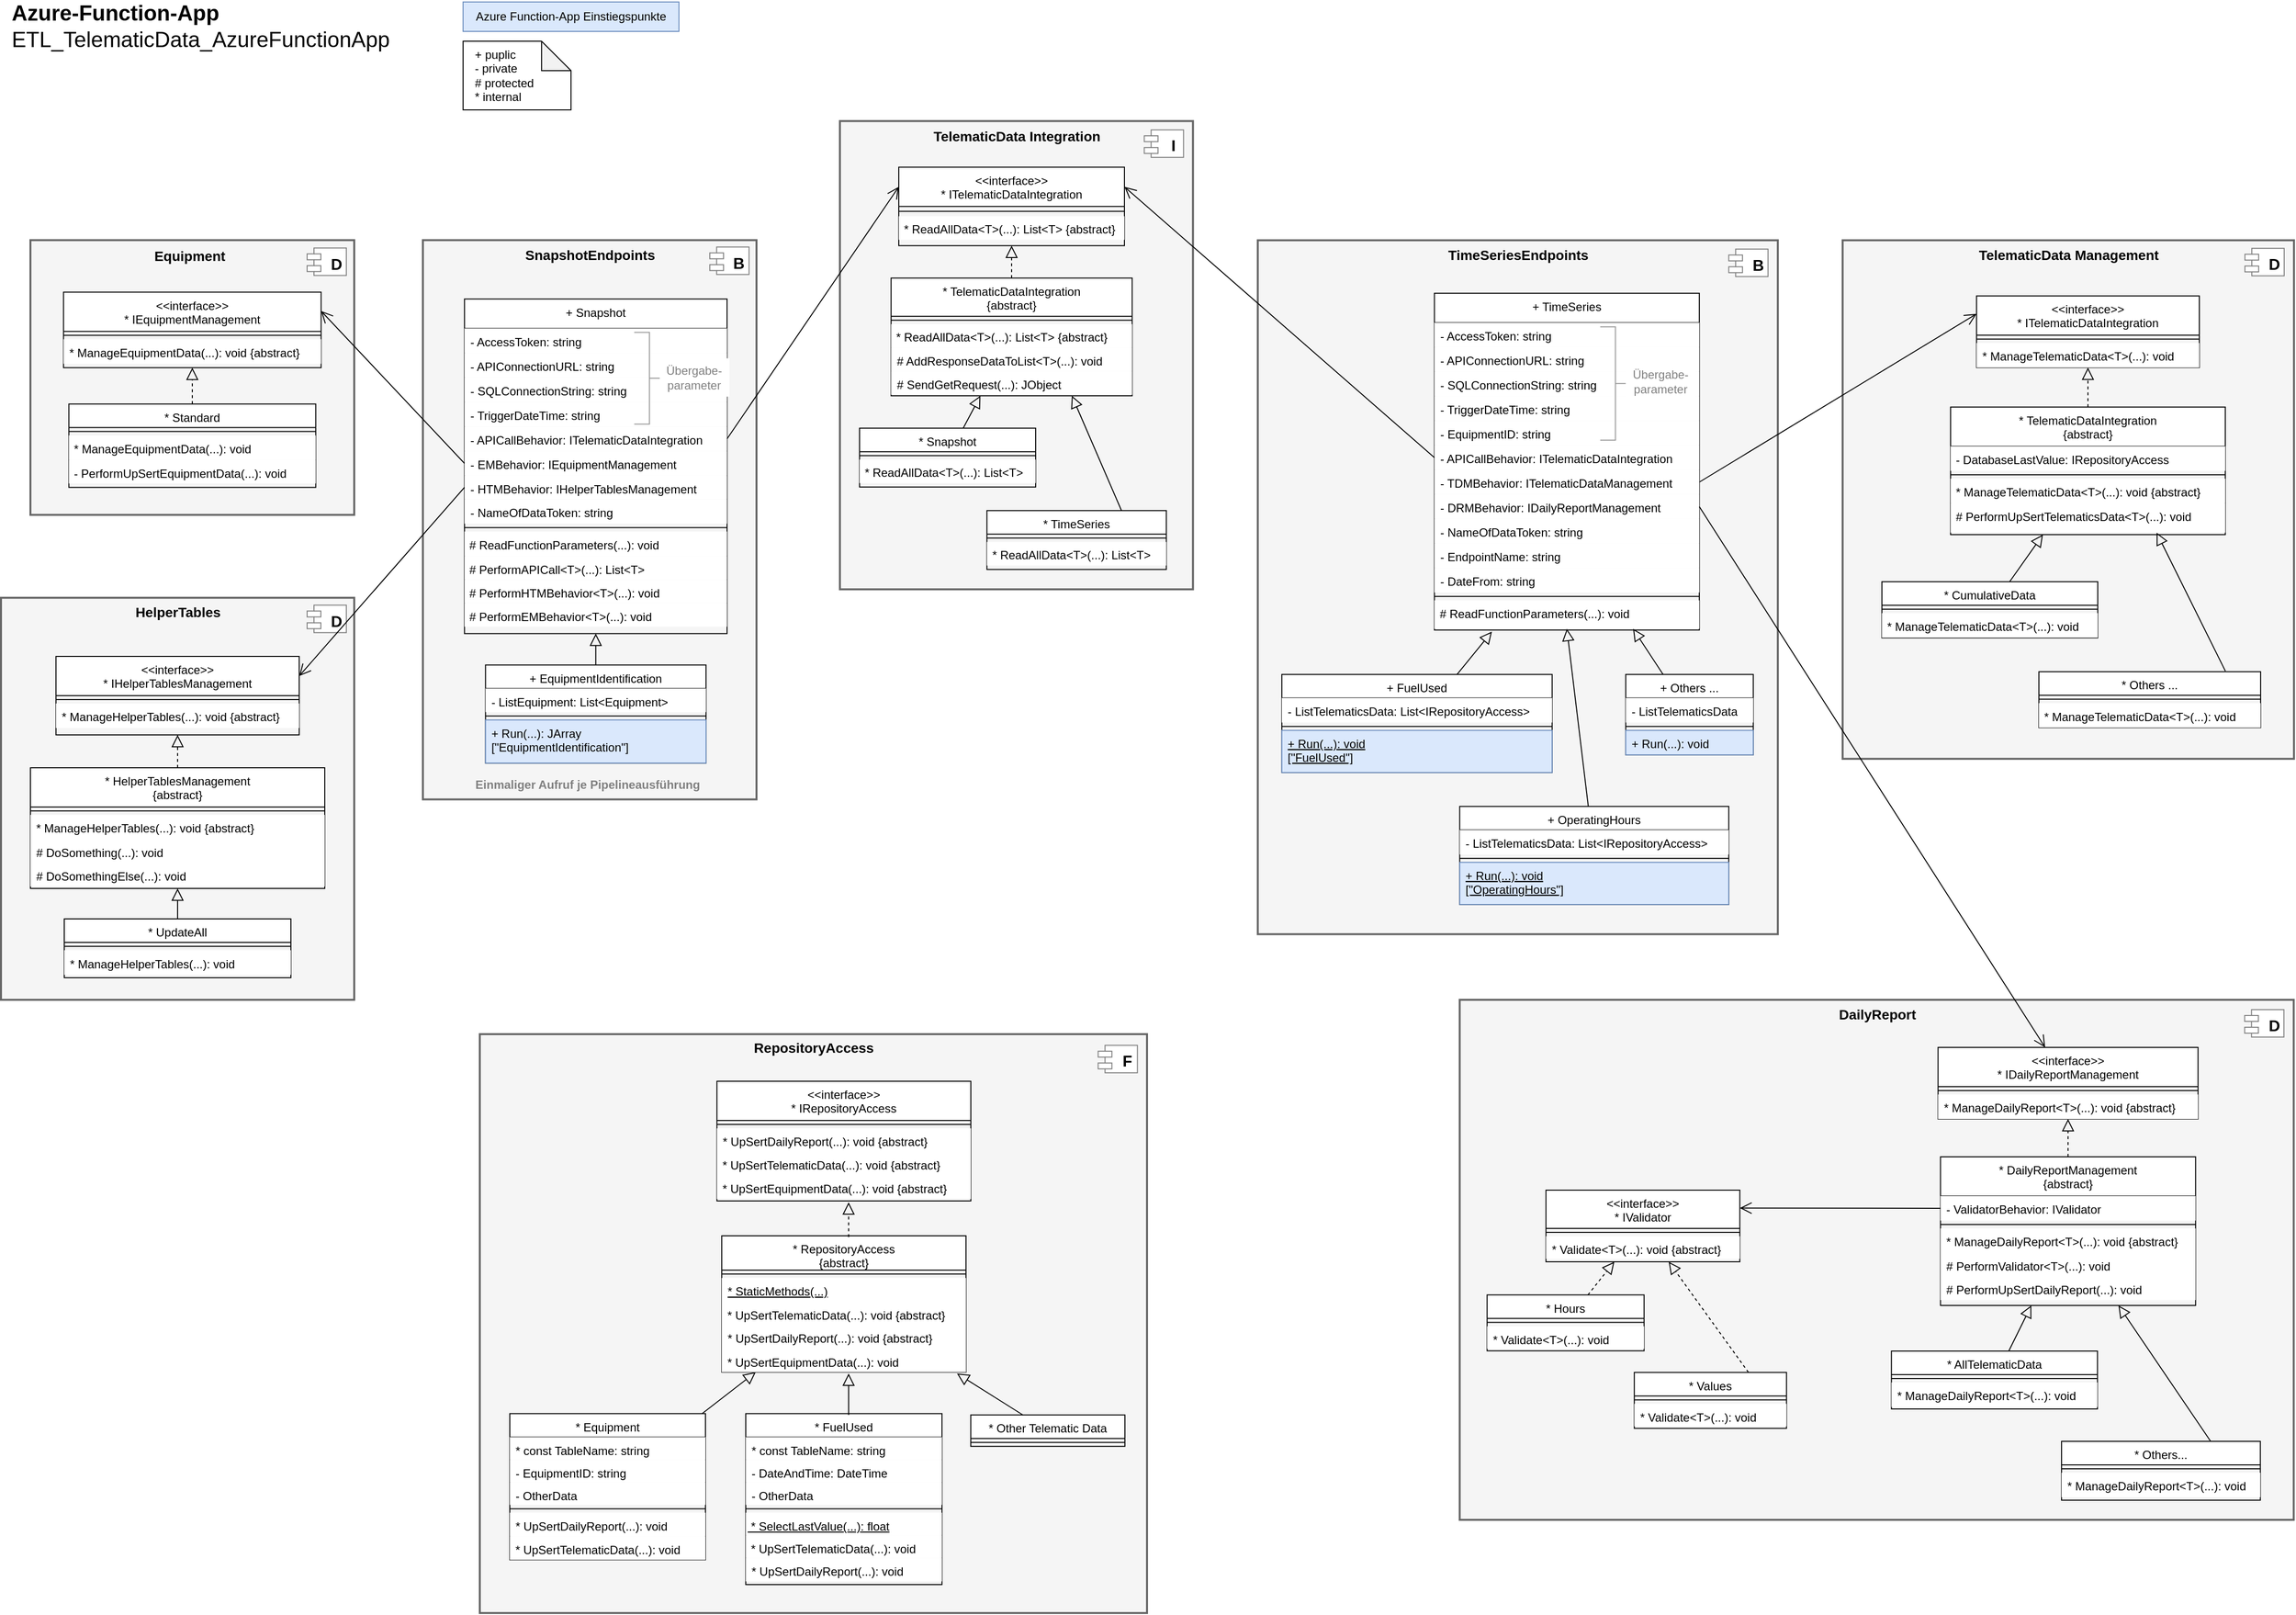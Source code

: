 <mxfile version="23.1.7" type="device">
  <diagram id="C5RBs43oDa-KdzZeNtuy" name="Page-1">
    <mxGraphModel dx="5923" dy="2592" grid="1" gridSize="10" guides="1" tooltips="1" connect="1" arrows="1" fold="1" page="1" pageScale="1" pageWidth="1169" pageHeight="827" math="0" shadow="0">
      <root>
        <mxCell id="WIyWlLk6GJQsqaUBKTNV-0" />
        <mxCell id="WIyWlLk6GJQsqaUBKTNV-1" parent="WIyWlLk6GJQsqaUBKTNV-0" />
        <mxCell id="gE1UHPuf3Wz9i4o6AJqW-61" value="" style="rounded=0;whiteSpace=wrap;html=1;strokeColor=#666666;strokeWidth=2;fillColor=#f5f5f5;fontColor=#333333;" parent="WIyWlLk6GJQsqaUBKTNV-1" vertex="1">
          <mxGeometry x="-460.05" y="-577.12" width="460" height="528.5" as="geometry" />
        </mxCell>
        <mxCell id="gE1UHPuf3Wz9i4o6AJqW-64" value="" style="rounded=0;whiteSpace=wrap;html=1;strokeColor=#666666;strokeWidth=2;fillColor=#f5f5f5;fontColor=#333333;" parent="WIyWlLk6GJQsqaUBKTNV-1" vertex="1">
          <mxGeometry x="-850.32" y="197" width="850" height="530" as="geometry" />
        </mxCell>
        <mxCell id="iLJk5mbWectUMXYaFQ-6-23" value="&lt;div&gt;+ puplic&lt;/div&gt;&lt;div&gt;- private&lt;/div&gt;&lt;div&gt;# protected&lt;/div&gt;&lt;div&gt;* internal&lt;br&gt;&lt;/div&gt;" style="shape=note;whiteSpace=wrap;html=1;backgroundOutline=1;darkOpacity=0.05;align=left;spacingLeft=10;" parent="WIyWlLk6GJQsqaUBKTNV-1" vertex="1">
          <mxGeometry x="-1866.06" y="-780" width="110" height="70" as="geometry" />
        </mxCell>
        <mxCell id="Vc8K5EFyPNVEoPAMN7gl-1" value="&lt;&lt;interface&gt;&gt;&#xa;* IDailyReportManagement" style="swimlane;fontStyle=0;align=center;verticalAlign=top;childLayout=stackLayout;horizontal=1;startSize=40;horizontalStack=0;resizeParent=1;resizeLast=0;collapsible=1;marginBottom=0;rounded=0;shadow=0;strokeWidth=1;" parent="WIyWlLk6GJQsqaUBKTNV-1" vertex="1">
          <mxGeometry x="-362.8" y="245.5" width="264.97" height="73" as="geometry">
            <mxRectangle x="130" y="380" width="160" height="26" as="alternateBounds" />
          </mxGeometry>
        </mxCell>
        <mxCell id="Vc8K5EFyPNVEoPAMN7gl-2" value="" style="line;html=1;strokeWidth=1;align=left;verticalAlign=middle;spacingTop=-1;spacingLeft=3;spacingRight=3;rotatable=0;labelPosition=right;points=[];portConstraint=eastwest;" parent="Vc8K5EFyPNVEoPAMN7gl-1" vertex="1">
          <mxGeometry y="40" width="264.97" height="8" as="geometry" />
        </mxCell>
        <mxCell id="Vc8K5EFyPNVEoPAMN7gl-3" value="* ManageDailyReport&lt;T&gt;(...): void {abstract}" style="text;align=left;verticalAlign=top;spacingLeft=4;spacingRight=4;overflow=hidden;rotatable=0;points=[[0,0.5],[1,0.5]];portConstraint=eastwest;fontStyle=0;fillColor=default;" parent="Vc8K5EFyPNVEoPAMN7gl-1" vertex="1">
          <mxGeometry y="48" width="264.97" height="25" as="geometry" />
        </mxCell>
        <mxCell id="Vc8K5EFyPNVEoPAMN7gl-4" value="* Others..." style="swimlane;fontStyle=0;align=center;verticalAlign=top;childLayout=stackLayout;horizontal=1;startSize=24;horizontalStack=0;resizeParent=1;resizeLast=0;collapsible=1;marginBottom=0;rounded=0;shadow=0;strokeWidth=1;" parent="WIyWlLk6GJQsqaUBKTNV-1" vertex="1">
          <mxGeometry x="-236.95" y="647" width="202.63" height="60" as="geometry">
            <mxRectangle x="130" y="380" width="160" height="26" as="alternateBounds" />
          </mxGeometry>
        </mxCell>
        <mxCell id="Vc8K5EFyPNVEoPAMN7gl-6" value="" style="line;html=1;strokeWidth=1;align=left;verticalAlign=middle;spacingTop=-1;spacingLeft=3;spacingRight=3;rotatable=0;labelPosition=right;points=[];portConstraint=eastwest;" parent="Vc8K5EFyPNVEoPAMN7gl-4" vertex="1">
          <mxGeometry y="24" width="202.63" height="8" as="geometry" />
        </mxCell>
        <mxCell id="Vc8K5EFyPNVEoPAMN7gl-16" value="* ManageDailyReport&lt;T&gt;(...): void" style="text;align=left;verticalAlign=top;spacingLeft=4;spacingRight=4;overflow=hidden;rotatable=0;points=[[0,0.5],[1,0.5]];portConstraint=eastwest;fontStyle=0;fillColor=default;" parent="Vc8K5EFyPNVEoPAMN7gl-4" vertex="1">
          <mxGeometry y="32" width="202.63" height="25" as="geometry" />
        </mxCell>
        <mxCell id="Vc8K5EFyPNVEoPAMN7gl-10" value="" style="endArrow=block;html=1;rounded=0;endFill=0;endSize=10;dashed=1;elbow=vertical;" parent="WIyWlLk6GJQsqaUBKTNV-1" source="Vc8K5EFyPNVEoPAMN7gl-11" target="Vc8K5EFyPNVEoPAMN7gl-1" edge="1">
          <mxGeometry width="50" height="50" relative="1" as="geometry">
            <mxPoint x="-375.44" y="540.5" as="sourcePoint" />
            <mxPoint x="-415.44" y="333.5" as="targetPoint" />
          </mxGeometry>
        </mxCell>
        <mxCell id="Vc8K5EFyPNVEoPAMN7gl-11" value="* DailyReportManagement&#xa;{abstract}" style="swimlane;fontStyle=0;align=center;verticalAlign=top;childLayout=stackLayout;horizontal=1;startSize=40;horizontalStack=0;resizeParent=1;resizeLast=0;collapsible=1;marginBottom=0;rounded=0;shadow=0;strokeWidth=1;" parent="WIyWlLk6GJQsqaUBKTNV-1" vertex="1">
          <mxGeometry x="-360.32" y="357" width="260" height="151.5" as="geometry">
            <mxRectangle x="130" y="380" width="160" height="26" as="alternateBounds" />
          </mxGeometry>
        </mxCell>
        <mxCell id="Vc8K5EFyPNVEoPAMN7gl-117" value="- ValidatorBehavior: IValidator" style="text;align=left;verticalAlign=top;spacingLeft=4;spacingRight=4;overflow=hidden;rotatable=0;points=[[0,0.5],[1,0.5]];portConstraint=eastwest;fontStyle=0;fillColor=default;" parent="Vc8K5EFyPNVEoPAMN7gl-11" vertex="1">
          <mxGeometry y="40" width="260" height="25" as="geometry" />
        </mxCell>
        <mxCell id="Vc8K5EFyPNVEoPAMN7gl-13" value="" style="line;html=1;strokeWidth=1;align=left;verticalAlign=middle;spacingTop=-1;spacingLeft=3;spacingRight=3;rotatable=0;labelPosition=right;points=[];portConstraint=eastwest;" parent="Vc8K5EFyPNVEoPAMN7gl-11" vertex="1">
          <mxGeometry y="65" width="260" height="8" as="geometry" />
        </mxCell>
        <mxCell id="Vc8K5EFyPNVEoPAMN7gl-80" value="* ManageDailyReport&lt;T&gt;(...): void {abstract}" style="text;align=left;verticalAlign=top;spacingLeft=4;spacingRight=4;overflow=hidden;rotatable=0;points=[[0,0.5],[1,0.5]];portConstraint=eastwest;fontStyle=0;fillColor=default;" parent="Vc8K5EFyPNVEoPAMN7gl-11" vertex="1">
          <mxGeometry y="73" width="260" height="25" as="geometry" />
        </mxCell>
        <mxCell id="lkbI6lujMXG_aIigIrUI-17" value="# PerformValidator&lt;T&gt;(...): void" style="text;align=left;verticalAlign=top;spacingLeft=4;spacingRight=4;overflow=hidden;rotatable=0;points=[[0,0.5],[1,0.5]];portConstraint=eastwest;fontStyle=0;fillColor=default;" vertex="1" parent="Vc8K5EFyPNVEoPAMN7gl-11">
          <mxGeometry y="98" width="260" height="24" as="geometry" />
        </mxCell>
        <mxCell id="lkbI6lujMXG_aIigIrUI-18" value="# PerformUpSertDailyReport(...): void" style="text;align=left;verticalAlign=top;spacingLeft=4;spacingRight=4;overflow=hidden;rotatable=0;points=[[0,0.5],[1,0.5]];portConstraint=eastwest;fontStyle=0;fillColor=default;" vertex="1" parent="Vc8K5EFyPNVEoPAMN7gl-11">
          <mxGeometry y="122" width="260" height="24" as="geometry" />
        </mxCell>
        <mxCell id="Vc8K5EFyPNVEoPAMN7gl-15" value="" style="endArrow=block;html=1;rounded=0;endFill=0;endSize=10;elbow=horizontal;" parent="WIyWlLk6GJQsqaUBKTNV-1" source="Vc8K5EFyPNVEoPAMN7gl-18" target="Vc8K5EFyPNVEoPAMN7gl-11" edge="1">
          <mxGeometry width="50" height="50" relative="1" as="geometry">
            <mxPoint x="-398.44" y="638.5" as="sourcePoint" />
            <mxPoint x="-338.44" y="561.5" as="targetPoint" />
          </mxGeometry>
        </mxCell>
        <mxCell id="Vc8K5EFyPNVEoPAMN7gl-18" value="* AllTelematicData" style="swimlane;fontStyle=0;align=center;verticalAlign=top;childLayout=stackLayout;horizontal=1;startSize=24;horizontalStack=0;resizeParent=1;resizeLast=0;collapsible=1;marginBottom=0;rounded=0;shadow=0;strokeWidth=1;" parent="WIyWlLk6GJQsqaUBKTNV-1" vertex="1">
          <mxGeometry x="-410.32" y="555" width="210" height="59" as="geometry">
            <mxRectangle x="130" y="380" width="160" height="26" as="alternateBounds" />
          </mxGeometry>
        </mxCell>
        <mxCell id="Vc8K5EFyPNVEoPAMN7gl-20" value="" style="line;html=1;strokeWidth=1;align=left;verticalAlign=middle;spacingTop=-1;spacingLeft=3;spacingRight=3;rotatable=0;labelPosition=right;points=[];portConstraint=eastwest;" parent="Vc8K5EFyPNVEoPAMN7gl-18" vertex="1">
          <mxGeometry y="24" width="210" height="8" as="geometry" />
        </mxCell>
        <mxCell id="Vc8K5EFyPNVEoPAMN7gl-21" value="* ManageDailyReport&lt;T&gt;(...): void" style="text;align=left;verticalAlign=top;spacingLeft=4;spacingRight=4;overflow=hidden;rotatable=0;points=[[0,0.5],[1,0.5]];portConstraint=eastwest;fontStyle=0;fillColor=default;" parent="Vc8K5EFyPNVEoPAMN7gl-18" vertex="1">
          <mxGeometry y="32" width="210" height="25" as="geometry" />
        </mxCell>
        <mxCell id="Vc8K5EFyPNVEoPAMN7gl-23" value="" style="endArrow=block;html=1;rounded=0;endFill=0;endSize=10;elbow=horizontal;exitX=0.75;exitY=0;exitDx=0;exitDy=0;" parent="WIyWlLk6GJQsqaUBKTNV-1" source="Vc8K5EFyPNVEoPAMN7gl-4" target="Vc8K5EFyPNVEoPAMN7gl-11" edge="1">
          <mxGeometry width="50" height="50" relative="1" as="geometry">
            <mxPoint x="595.69" y="442.5" as="sourcePoint" />
            <mxPoint x="-342.95" y="535.5" as="targetPoint" />
          </mxGeometry>
        </mxCell>
        <mxCell id="Vc8K5EFyPNVEoPAMN7gl-112" value="Azure Function-App Einstiegspunkte" style="text;html=1;align=center;verticalAlign=middle;whiteSpace=wrap;rounded=0;fontSize=12;fontStyle=0;fillColor=#dae8fc;strokeColor=#6c8ebf;" parent="WIyWlLk6GJQsqaUBKTNV-1" vertex="1">
          <mxGeometry x="-1866.06" y="-820" width="220" height="30" as="geometry" />
        </mxCell>
        <mxCell id="Vc8K5EFyPNVEoPAMN7gl-118" value="&lt;&lt;interface&gt;&gt;&#xa;* IValidator" style="swimlane;fontStyle=0;align=center;verticalAlign=top;childLayout=stackLayout;horizontal=1;startSize=39;horizontalStack=0;resizeParent=1;resizeLast=0;collapsible=1;marginBottom=0;rounded=0;shadow=0;strokeWidth=1;" parent="WIyWlLk6GJQsqaUBKTNV-1" vertex="1">
          <mxGeometry x="-762.39" y="391" width="197.56" height="73" as="geometry">
            <mxRectangle x="130" y="380" width="160" height="26" as="alternateBounds" />
          </mxGeometry>
        </mxCell>
        <mxCell id="Vc8K5EFyPNVEoPAMN7gl-119" value="" style="line;html=1;strokeWidth=1;align=left;verticalAlign=middle;spacingTop=-1;spacingLeft=3;spacingRight=3;rotatable=0;labelPosition=right;points=[];portConstraint=eastwest;" parent="Vc8K5EFyPNVEoPAMN7gl-118" vertex="1">
          <mxGeometry y="39" width="197.56" height="8" as="geometry" />
        </mxCell>
        <mxCell id="Vc8K5EFyPNVEoPAMN7gl-120" value="* Validate&lt;T&gt;(...): void {abstract}" style="text;align=left;verticalAlign=top;spacingLeft=4;spacingRight=4;overflow=hidden;rotatable=0;points=[[0,0.5],[1,0.5]];portConstraint=eastwest;fontStyle=0;fillColor=default;" parent="Vc8K5EFyPNVEoPAMN7gl-118" vertex="1">
          <mxGeometry y="47" width="197.56" height="23" as="geometry" />
        </mxCell>
        <mxCell id="Vc8K5EFyPNVEoPAMN7gl-121" value="* Hours" style="swimlane;fontStyle=0;align=center;verticalAlign=top;childLayout=stackLayout;horizontal=1;startSize=24;horizontalStack=0;resizeParent=1;resizeLast=0;collapsible=1;marginBottom=0;rounded=0;shadow=0;strokeWidth=1;" parent="WIyWlLk6GJQsqaUBKTNV-1" vertex="1">
          <mxGeometry x="-822.39" y="497.75" width="160" height="57" as="geometry">
            <mxRectangle x="130" y="380" width="160" height="26" as="alternateBounds" />
          </mxGeometry>
        </mxCell>
        <mxCell id="Vc8K5EFyPNVEoPAMN7gl-122" value="" style="line;html=1;strokeWidth=1;align=left;verticalAlign=middle;spacingTop=-1;spacingLeft=3;spacingRight=3;rotatable=0;labelPosition=right;points=[];portConstraint=eastwest;" parent="Vc8K5EFyPNVEoPAMN7gl-121" vertex="1">
          <mxGeometry y="24" width="160" height="8" as="geometry" />
        </mxCell>
        <mxCell id="cdLhrll1uMz7AYDoc9vj-23" value="* Validate&lt;T&gt;(...): void" style="text;align=left;verticalAlign=top;spacingLeft=4;spacingRight=4;overflow=hidden;rotatable=0;points=[[0,0.5],[1,0.5]];portConstraint=eastwest;fontStyle=0;fillColor=default;" parent="Vc8K5EFyPNVEoPAMN7gl-121" vertex="1">
          <mxGeometry y="32" width="160" height="23" as="geometry" />
        </mxCell>
        <mxCell id="Vc8K5EFyPNVEoPAMN7gl-127" value="" style="endArrow=block;html=1;rounded=0;endFill=0;endSize=10;elbow=horizontal;dashed=1;" parent="WIyWlLk6GJQsqaUBKTNV-1" source="Vc8K5EFyPNVEoPAMN7gl-121" target="Vc8K5EFyPNVEoPAMN7gl-118" edge="1">
          <mxGeometry width="50" height="50" relative="1" as="geometry">
            <mxPoint x="-278.48" y="-212.25" as="sourcePoint" />
            <mxPoint x="-725.48" y="-317.25" as="targetPoint" />
          </mxGeometry>
        </mxCell>
        <mxCell id="Vc8K5EFyPNVEoPAMN7gl-128" value="* Values" style="swimlane;fontStyle=0;align=center;verticalAlign=top;childLayout=stackLayout;horizontal=1;startSize=24;horizontalStack=0;resizeParent=1;resizeLast=0;collapsible=1;marginBottom=0;rounded=0;shadow=0;strokeWidth=1;" parent="WIyWlLk6GJQsqaUBKTNV-1" vertex="1">
          <mxGeometry x="-672.37" y="576.75" width="155.13" height="57" as="geometry">
            <mxRectangle x="130" y="380" width="160" height="26" as="alternateBounds" />
          </mxGeometry>
        </mxCell>
        <mxCell id="Vc8K5EFyPNVEoPAMN7gl-129" value="" style="line;html=1;strokeWidth=1;align=left;verticalAlign=middle;spacingTop=-1;spacingLeft=3;spacingRight=3;rotatable=0;labelPosition=right;points=[];portConstraint=eastwest;" parent="Vc8K5EFyPNVEoPAMN7gl-128" vertex="1">
          <mxGeometry y="24" width="155.13" height="8" as="geometry" />
        </mxCell>
        <mxCell id="cdLhrll1uMz7AYDoc9vj-24" value="* Validate&lt;T&gt;(...): void" style="text;align=left;verticalAlign=top;spacingLeft=4;spacingRight=4;overflow=hidden;rotatable=0;points=[[0,0.5],[1,0.5]];portConstraint=eastwest;fontStyle=0;fillColor=default;" parent="Vc8K5EFyPNVEoPAMN7gl-128" vertex="1">
          <mxGeometry y="32" width="155.13" height="23" as="geometry" />
        </mxCell>
        <mxCell id="Vc8K5EFyPNVEoPAMN7gl-131" value="" style="endArrow=block;html=1;rounded=0;endFill=0;endSize=10;elbow=horizontal;dashed=1;exitX=0.75;exitY=0;exitDx=0;exitDy=0;" parent="WIyWlLk6GJQsqaUBKTNV-1" source="Vc8K5EFyPNVEoPAMN7gl-128" target="Vc8K5EFyPNVEoPAMN7gl-118" edge="1">
          <mxGeometry width="50" height="50" relative="1" as="geometry">
            <mxPoint x="-526.48" y="227.75" as="sourcePoint" />
            <mxPoint x="-620.11" y="204.25" as="targetPoint" />
          </mxGeometry>
        </mxCell>
        <mxCell id="gE1UHPuf3Wz9i4o6AJqW-65" value="DailyReport" style="text;strokeColor=none;fillColor=none;html=1;fontSize=14;fontStyle=1;verticalAlign=middle;align=center;fontColor=#000000;" parent="WIyWlLk6GJQsqaUBKTNV-1" vertex="1">
          <mxGeometry x="-850.32" y="197" width="850" height="30" as="geometry" />
        </mxCell>
        <mxCell id="gE1UHPuf3Wz9i4o6AJqW-8" value="" style="rounded=0;whiteSpace=wrap;html=1;strokeColor=#666666;strokeWidth=2;container=0;fillColor=#f5f5f5;fontColor=#333333;" parent="WIyWlLk6GJQsqaUBKTNV-1" vertex="1">
          <mxGeometry x="-1056.11" y="-577.12" width="530" height="707.25" as="geometry" />
        </mxCell>
        <mxCell id="0nikx_p26S03Rqr2ldTH-83" value="" style="endArrow=block;html=1;rounded=0;endFill=0;endSize=10;elbow=vertical;entryX=0.217;entryY=1.1;entryDx=0;entryDy=0;entryPerimeter=0;" parent="WIyWlLk6GJQsqaUBKTNV-1" source="0nikx_p26S03Rqr2ldTH-56" target="0nikx_p26S03Rqr2ldTH-52" edge="1">
          <mxGeometry width="50" height="50" relative="1" as="geometry">
            <mxPoint x="-598.657" y="-67.62" as="sourcePoint" />
            <mxPoint x="-641.848" y="-84.62" as="targetPoint" />
          </mxGeometry>
        </mxCell>
        <mxCell id="Vc8K5EFyPNVEoPAMN7gl-103" value="" style="endArrow=block;html=1;rounded=0;endFill=0;endSize=10;elbow=vertical;entryX=0.75;entryY=1;entryDx=0;entryDy=0;" parent="WIyWlLk6GJQsqaUBKTNV-1" source="Vc8K5EFyPNVEoPAMN7gl-99" target="0nikx_p26S03Rqr2ldTH-52" edge="1">
          <mxGeometry width="50" height="50" relative="1" as="geometry">
            <mxPoint x="-377.036" y="-46.62" as="sourcePoint" />
            <mxPoint x="-609.11" y="-167.62" as="targetPoint" />
          </mxGeometry>
        </mxCell>
        <mxCell id="gE1UHPuf3Wz9i4o6AJqW-7" value="&lt;div style=&quot;&quot;&gt;&lt;font style=&quot;font-size: 14px;&quot;&gt;Time&lt;/font&gt;&lt;font style=&quot;font-size: 14px;&quot;&gt;Series&lt;/font&gt;&lt;font style=&quot;font-size: 14px;&quot;&gt;Endpoints&lt;/font&gt;&lt;/div&gt;" style="text;strokeColor=none;fillColor=none;html=1;fontSize=14;fontStyle=1;verticalAlign=middle;align=center;fontColor=#000000;container=0;" parent="WIyWlLk6GJQsqaUBKTNV-1" vertex="1">
          <mxGeometry x="-1056.11" y="-577.12" width="530" height="31" as="geometry" />
        </mxCell>
        <mxCell id="gE1UHPuf3Wz9i4o6AJqW-73" value="" style="endArrow=open;html=1;rounded=0;endFill=0;endSize=10;exitX=1;exitY=0.5;exitDx=0;exitDy=0;entryX=0;entryY=0.25;entryDx=0;entryDy=0;" parent="WIyWlLk6GJQsqaUBKTNV-1" source="0nikx_p26S03Rqr2ldTH-88" target="0nikx_p26S03Rqr2ldTH-151" edge="1">
          <mxGeometry width="50" height="50" relative="1" as="geometry">
            <mxPoint x="-1925.11" y="-45.87" as="sourcePoint" />
            <mxPoint x="-1439.11" y="398.13" as="targetPoint" />
          </mxGeometry>
        </mxCell>
        <mxCell id="gE1UHPuf3Wz9i4o6AJqW-85" value="" style="endArrow=open;html=1;rounded=0;endFill=0;endSize=10;exitX=0;exitY=0.5;exitDx=0;exitDy=0;entryX=1;entryY=0.25;entryDx=0;entryDy=0;" parent="WIyWlLk6GJQsqaUBKTNV-1" source="Vc8K5EFyPNVEoPAMN7gl-117" target="Vc8K5EFyPNVEoPAMN7gl-118" edge="1">
          <mxGeometry width="50" height="50" relative="1" as="geometry">
            <mxPoint x="-115.32" y="-27.5" as="sourcePoint" />
            <mxPoint x="-204.32" y="255.5" as="targetPoint" />
          </mxGeometry>
        </mxCell>
        <mxCell id="Vc8K5EFyPNVEoPAMN7gl-99" value="+ Others ..." style="swimlane;fontStyle=0;align=center;verticalAlign=top;childLayout=stackLayout;horizontal=1;startSize=24;horizontalStack=0;resizeParent=1;resizeLast=0;collapsible=1;marginBottom=0;rounded=0;shadow=0;strokeWidth=1;container=1;" parent="WIyWlLk6GJQsqaUBKTNV-1" vertex="1">
          <mxGeometry x="-681.11" y="-134.62" width="129.98" height="82" as="geometry">
            <mxRectangle x="130" y="380" width="160" height="26" as="alternateBounds" />
          </mxGeometry>
        </mxCell>
        <mxCell id="lkbI6lujMXG_aIigIrUI-13" value="- ListTelematicsData" style="text;align=left;verticalAlign=top;spacingLeft=4;spacingRight=4;overflow=hidden;rotatable=1;points=[[0,0.5],[1,0.5]];portConstraint=eastwest;fontStyle=0;container=0;movable=1;resizable=1;deletable=1;editable=1;locked=0;connectable=1;fillColor=default;fontSize=12;" vertex="1" parent="Vc8K5EFyPNVEoPAMN7gl-99">
          <mxGeometry y="24" width="129.98" height="25" as="geometry" />
        </mxCell>
        <mxCell id="Vc8K5EFyPNVEoPAMN7gl-100" value="" style="line;html=1;strokeWidth=1;align=left;verticalAlign=middle;spacingTop=-1;spacingLeft=3;spacingRight=3;rotatable=0;labelPosition=right;points=[];portConstraint=eastwest;container=0;" parent="Vc8K5EFyPNVEoPAMN7gl-99" vertex="1">
          <mxGeometry y="49" width="129.98" height="8" as="geometry" />
        </mxCell>
        <mxCell id="Vc8K5EFyPNVEoPAMN7gl-106" value="+ Run(...): void" style="text;align=left;verticalAlign=top;spacingLeft=4;spacingRight=4;overflow=hidden;rotatable=0;points=[[0,0.5],[1,0.5]];portConstraint=eastwest;fontStyle=0;fillColor=#dae8fc;strokeColor=#6c8ebf;container=0;" parent="Vc8K5EFyPNVEoPAMN7gl-99" vertex="1">
          <mxGeometry y="57" width="129.98" height="25" as="geometry" />
        </mxCell>
        <mxCell id="0nikx_p26S03Rqr2ldTH-44" value="+ TimeSeries" style="swimlane;fontStyle=0;align=center;verticalAlign=top;childLayout=stackLayout;horizontal=1;startSize=30;horizontalStack=0;resizeParent=1;resizeLast=0;collapsible=1;marginBottom=0;rounded=0;shadow=0;strokeWidth=1;container=0;movable=1;resizable=1;rotatable=1;deletable=1;editable=1;locked=0;connectable=1;" parent="WIyWlLk6GJQsqaUBKTNV-1" vertex="1">
          <mxGeometry x="-876.11" y="-523.12" width="270" height="343.25" as="geometry">
            <mxRectangle x="130" y="380" width="160" height="26" as="alternateBounds" />
          </mxGeometry>
        </mxCell>
        <mxCell id="lkbI6lujMXG_aIigIrUI-6" value="- AccessToken: string" style="text;align=left;verticalAlign=top;spacingLeft=4;spacingRight=4;overflow=hidden;rotatable=0;points=[[0,0.5],[1,0.5]];portConstraint=eastwest;fontStyle=0;container=0;fillColor=default;" vertex="1" parent="0nikx_p26S03Rqr2ldTH-44">
          <mxGeometry y="30" width="270" height="25" as="geometry" />
        </mxCell>
        <mxCell id="lkbI6lujMXG_aIigIrUI-7" value="- APIConnectionURL: string" style="text;align=left;verticalAlign=top;spacingLeft=4;spacingRight=4;overflow=hidden;rotatable=0;points=[[0,0.5],[1,0.5]];portConstraint=eastwest;fontStyle=0;container=0;fillColor=default;" vertex="1" parent="0nikx_p26S03Rqr2ldTH-44">
          <mxGeometry y="55" width="270" height="25" as="geometry" />
        </mxCell>
        <mxCell id="lkbI6lujMXG_aIigIrUI-8" value="- SQLConnectionString: string" style="text;align=left;verticalAlign=top;spacingLeft=4;spacingRight=4;overflow=hidden;rotatable=0;points=[[0,0.5],[1,0.5]];portConstraint=eastwest;fontStyle=0;container=0;fillColor=default;" vertex="1" parent="0nikx_p26S03Rqr2ldTH-44">
          <mxGeometry y="80" width="270" height="25" as="geometry" />
        </mxCell>
        <mxCell id="lkbI6lujMXG_aIigIrUI-9" value="- TriggerDateTime: string" style="text;align=left;verticalAlign=top;spacingLeft=4;spacingRight=4;overflow=hidden;rotatable=0;points=[[0,0.5],[1,0.5]];portConstraint=eastwest;fontStyle=0;container=0;fillColor=default;" vertex="1" parent="0nikx_p26S03Rqr2ldTH-44">
          <mxGeometry y="105" width="270" height="25" as="geometry" />
        </mxCell>
        <mxCell id="0nikx_p26S03Rqr2ldTH-139" value="- EquipmentID: string" style="text;align=left;verticalAlign=top;spacingLeft=4;spacingRight=4;overflow=hidden;rotatable=1;points=[[0,0.5],[1,0.5]];portConstraint=eastwest;fontStyle=0;container=0;movable=1;resizable=1;deletable=1;editable=1;locked=0;connectable=1;fillColor=default;" parent="0nikx_p26S03Rqr2ldTH-44" vertex="1">
          <mxGeometry y="130" width="270" height="25" as="geometry" />
        </mxCell>
        <mxCell id="0nikx_p26S03Rqr2ldTH-45" value="- APICallBehavior: ITelematicDataIntegration" style="text;align=left;verticalAlign=top;spacingLeft=4;spacingRight=4;overflow=hidden;rotatable=1;points=[[0,0.5],[1,0.5]];portConstraint=eastwest;fontStyle=0;container=0;movable=1;resizable=1;deletable=1;editable=1;locked=0;connectable=1;fillColor=default;" parent="0nikx_p26S03Rqr2ldTH-44" vertex="1">
          <mxGeometry y="155" width="270" height="25" as="geometry" />
        </mxCell>
        <mxCell id="0nikx_p26S03Rqr2ldTH-88" value="- TDMBehavior: ITelematicDataManagement" style="text;align=left;verticalAlign=top;spacingLeft=4;spacingRight=4;overflow=hidden;rotatable=1;points=[[0,0.5],[1,0.5]];portConstraint=eastwest;fontStyle=0;container=0;movable=1;resizable=1;deletable=1;editable=1;locked=0;connectable=1;fillColor=default;" parent="0nikx_p26S03Rqr2ldTH-44" vertex="1">
          <mxGeometry y="180" width="270" height="25" as="geometry" />
        </mxCell>
        <mxCell id="0nikx_p26S03Rqr2ldTH-89" value="- DRMBehavior: IDailyReportManagement" style="text;align=left;verticalAlign=top;spacingLeft=4;spacingRight=4;overflow=hidden;rotatable=1;points=[[0,0.5],[1,0.5]];portConstraint=eastwest;fontStyle=0;container=0;movable=1;resizable=1;deletable=1;editable=1;locked=0;connectable=1;fillColor=default;" parent="0nikx_p26S03Rqr2ldTH-44" vertex="1">
          <mxGeometry y="205" width="270" height="25" as="geometry" />
        </mxCell>
        <mxCell id="0nikx_p26S03Rqr2ldTH-46" value="- NameOfDataToken: string" style="text;align=left;verticalAlign=top;spacingLeft=4;spacingRight=4;overflow=hidden;rotatable=1;points=[[0,0.5],[1,0.5]];portConstraint=eastwest;fontStyle=0;container=0;movable=1;resizable=1;deletable=1;editable=1;locked=0;connectable=1;fillColor=default;" parent="0nikx_p26S03Rqr2ldTH-44" vertex="1">
          <mxGeometry y="230" width="270" height="25" as="geometry" />
        </mxCell>
        <mxCell id="0nikx_p26S03Rqr2ldTH-140" value="- EndpointName: string" style="text;align=left;verticalAlign=top;spacingLeft=4;spacingRight=4;overflow=hidden;rotatable=1;points=[[0,0.5],[1,0.5]];portConstraint=eastwest;fontStyle=0;container=0;movable=1;resizable=1;deletable=1;editable=1;locked=0;connectable=1;fillColor=default;" parent="0nikx_p26S03Rqr2ldTH-44" vertex="1">
          <mxGeometry y="255" width="270" height="25" as="geometry" />
        </mxCell>
        <mxCell id="0nikx_p26S03Rqr2ldTH-63" value="- DateFrom: string" style="text;align=left;verticalAlign=top;spacingLeft=4;spacingRight=4;overflow=hidden;rotatable=1;points=[[0,0.5],[1,0.5]];portConstraint=eastwest;fontStyle=0;container=0;movable=1;resizable=1;deletable=1;editable=1;locked=0;connectable=1;fillColor=default;" parent="0nikx_p26S03Rqr2ldTH-44" vertex="1">
          <mxGeometry y="280" width="270" height="25" as="geometry" />
        </mxCell>
        <mxCell id="0nikx_p26S03Rqr2ldTH-51" value="" style="line;html=1;strokeWidth=1;align=left;verticalAlign=middle;spacingTop=-1;spacingLeft=3;spacingRight=3;rotatable=1;labelPosition=right;points=[];portConstraint=eastwest;container=0;movable=1;resizable=1;deletable=1;editable=1;locked=0;connectable=1;" parent="0nikx_p26S03Rqr2ldTH-44" vertex="1">
          <mxGeometry y="305" width="270" height="8" as="geometry" />
        </mxCell>
        <mxCell id="0nikx_p26S03Rqr2ldTH-52" value="&amp;nbsp;# ReadFunctionParameters(...): void" style="text;whiteSpace=wrap;html=1;container=0;movable=1;resizable=1;rotatable=1;deletable=1;editable=1;locked=0;connectable=1;fillColor=default;" parent="0nikx_p26S03Rqr2ldTH-44" vertex="1">
          <mxGeometry y="313" width="270" height="29" as="geometry" />
        </mxCell>
        <mxCell id="gE1UHPuf3Wz9i4o6AJqW-4" value="" style="rounded=0;whiteSpace=wrap;html=1;fontColor=#333333;strokeColor=#666666;strokeWidth=2;fillColor=#f5f5f5;" parent="WIyWlLk6GJQsqaUBKTNV-1" vertex="1">
          <mxGeometry x="-1481.98" y="-698.62" width="359.81" height="477.25" as="geometry" />
        </mxCell>
        <mxCell id="w3nSRxxRUuNRqhBMiIj4-15" value="* TelematicDataIntegration&#xa;{abstract}" style="swimlane;fontStyle=0;align=center;verticalAlign=top;childLayout=stackLayout;horizontal=1;startSize=39;horizontalStack=0;resizeParent=1;resizeLast=0;collapsible=1;marginBottom=0;rounded=0;shadow=0;strokeWidth=1;fillStyle=solid;fillColor=#FFFFFF;" parent="WIyWlLk6GJQsqaUBKTNV-1" vertex="1">
          <mxGeometry x="-1429.82" y="-538.62" width="245.66" height="120" as="geometry">
            <mxRectangle x="130" y="380" width="160" height="26" as="alternateBounds" />
          </mxGeometry>
        </mxCell>
        <mxCell id="w3nSRxxRUuNRqhBMiIj4-16" value="" style="line;html=1;strokeWidth=1;align=left;verticalAlign=middle;spacingTop=-1;spacingLeft=3;spacingRight=3;rotatable=0;labelPosition=right;points=[];portConstraint=eastwest;" parent="w3nSRxxRUuNRqhBMiIj4-15" vertex="1">
          <mxGeometry y="39" width="245.66" height="8" as="geometry" />
        </mxCell>
        <mxCell id="fM1EUI45lHuSEFD844UD-9" value="&amp;nbsp;* ReadAllData&amp;lt;T&amp;gt;(...): List&amp;lt;T&amp;gt; {abstract}" style="text;whiteSpace=wrap;html=1;fillColor=default;" parent="w3nSRxxRUuNRqhBMiIj4-15" vertex="1">
          <mxGeometry y="47" width="245.66" height="24" as="geometry" />
        </mxCell>
        <mxCell id="fM1EUI45lHuSEFD844UD-12" value="# AddResponseDataToList&lt;T&gt;(...): void" style="text;align=left;verticalAlign=top;spacingLeft=4;spacingRight=4;overflow=hidden;rotatable=0;points=[[0,0.5],[1,0.5]];portConstraint=eastwest;fontStyle=0;fillColor=default;" parent="w3nSRxxRUuNRqhBMiIj4-15" vertex="1">
          <mxGeometry y="71" width="245.66" height="24" as="geometry" />
        </mxCell>
        <mxCell id="fM1EUI45lHuSEFD844UD-10" value="# SendGetRequest(...): JObject" style="text;align=left;verticalAlign=top;spacingLeft=4;spacingRight=4;overflow=hidden;rotatable=0;points=[[0,0.5],[1,0.5]];portConstraint=eastwest;fontStyle=0;fillColor=default;" parent="w3nSRxxRUuNRqhBMiIj4-15" vertex="1">
          <mxGeometry y="95" width="245.66" height="24" as="geometry" />
        </mxCell>
        <mxCell id="w3nSRxxRUuNRqhBMiIj4-23" value="" style="endArrow=block;html=1;rounded=0;endFill=0;endSize=10;elbow=horizontal;" parent="WIyWlLk6GJQsqaUBKTNV-1" source="w3nSRxxRUuNRqhBMiIj4-20" target="w3nSRxxRUuNRqhBMiIj4-15" edge="1">
          <mxGeometry width="50" height="50" relative="1" as="geometry">
            <mxPoint x="-552.53" y="-402.37" as="sourcePoint" />
            <mxPoint x="-129.53" y="-462.37" as="targetPoint" />
          </mxGeometry>
        </mxCell>
        <mxCell id="w3nSRxxRUuNRqhBMiIj4-50" value="* TimeSeries" style="swimlane;fontStyle=0;align=center;verticalAlign=top;childLayout=stackLayout;horizontal=1;startSize=24;horizontalStack=0;resizeParent=1;resizeLast=0;collapsible=1;marginBottom=0;rounded=0;shadow=0;strokeWidth=1;" parent="WIyWlLk6GJQsqaUBKTNV-1" vertex="1">
          <mxGeometry x="-1332.17" y="-301.62" width="182.87" height="60" as="geometry">
            <mxRectangle x="130" y="380" width="160" height="26" as="alternateBounds" />
          </mxGeometry>
        </mxCell>
        <mxCell id="w3nSRxxRUuNRqhBMiIj4-51" value="" style="line;html=1;strokeWidth=1;align=left;verticalAlign=middle;spacingTop=-1;spacingLeft=3;spacingRight=3;rotatable=0;labelPosition=right;points=[];portConstraint=eastwest;" parent="w3nSRxxRUuNRqhBMiIj4-50" vertex="1">
          <mxGeometry y="24" width="182.87" height="8" as="geometry" />
        </mxCell>
        <mxCell id="fM1EUI45lHuSEFD844UD-14" value="&amp;nbsp;*&amp;nbsp;ReadAllData&amp;lt;T&amp;gt;(...): List&amp;lt;T&amp;gt;" style="text;whiteSpace=wrap;html=1;fillColor=default;" parent="w3nSRxxRUuNRqhBMiIj4-50" vertex="1">
          <mxGeometry y="32" width="182.87" height="24" as="geometry" />
        </mxCell>
        <mxCell id="w3nSRxxRUuNRqhBMiIj4-74" value="&lt;&lt;interface&gt;&gt;&#xa;* ITelematicDataIntegration" style="swimlane;fontStyle=0;align=center;verticalAlign=top;childLayout=stackLayout;horizontal=1;startSize=40;horizontalStack=0;resizeParent=1;resizeLast=0;collapsible=1;marginBottom=0;rounded=0;shadow=0;strokeWidth=1;fillStyle=solid;fillColor=#FFFFFF;" parent="WIyWlLk6GJQsqaUBKTNV-1" vertex="1">
          <mxGeometry x="-1421.99" y="-651.62" width="230" height="80" as="geometry">
            <mxRectangle x="130" y="380" width="160" height="26" as="alternateBounds" />
          </mxGeometry>
        </mxCell>
        <mxCell id="w3nSRxxRUuNRqhBMiIj4-75" value="" style="line;html=1;strokeWidth=1;align=left;verticalAlign=middle;spacingTop=-1;spacingLeft=3;spacingRight=3;rotatable=0;labelPosition=right;points=[];portConstraint=eastwest;fillColor=default;" parent="w3nSRxxRUuNRqhBMiIj4-74" vertex="1">
          <mxGeometry y="40" width="230" height="10" as="geometry" />
        </mxCell>
        <mxCell id="lkbI6lujMXG_aIigIrUI-3" value="&amp;nbsp;* ReadAllData&amp;lt;T&amp;gt;(...): List&amp;lt;T&amp;gt; {abstract}" style="text;whiteSpace=wrap;html=1;fillColor=default;" vertex="1" parent="w3nSRxxRUuNRqhBMiIj4-74">
          <mxGeometry y="50" width="230" height="24" as="geometry" />
        </mxCell>
        <mxCell id="0nikx_p26S03Rqr2ldTH-93" value="" style="endArrow=block;html=1;rounded=0;endFill=0;endSize=10;exitX=0.75;exitY=0;exitDx=0;exitDy=0;entryX=0.75;entryY=1;entryDx=0;entryDy=0;" parent="WIyWlLk6GJQsqaUBKTNV-1" source="w3nSRxxRUuNRqhBMiIj4-50" target="w3nSRxxRUuNRqhBMiIj4-15" edge="1">
          <mxGeometry width="50" height="50" relative="1" as="geometry">
            <mxPoint x="-299.53" y="-324.37" as="sourcePoint" />
            <mxPoint x="-1221.98" y="-385.62" as="targetPoint" />
            <Array as="points" />
          </mxGeometry>
        </mxCell>
        <mxCell id="w3nSRxxRUuNRqhBMiIj4-20" value="* Snapshot" style="swimlane;fontStyle=0;align=center;verticalAlign=top;childLayout=stackLayout;horizontal=1;startSize=24;horizontalStack=0;resizeParent=1;resizeLast=0;collapsible=1;marginBottom=0;rounded=0;shadow=0;strokeWidth=1;" parent="WIyWlLk6GJQsqaUBKTNV-1" vertex="1">
          <mxGeometry x="-1461.98" y="-385.62" width="179.5" height="60" as="geometry">
            <mxRectangle x="130" y="380" width="160" height="26" as="alternateBounds" />
          </mxGeometry>
        </mxCell>
        <mxCell id="w3nSRxxRUuNRqhBMiIj4-21" value="" style="line;html=1;strokeWidth=1;align=left;verticalAlign=middle;spacingTop=-1;spacingLeft=3;spacingRight=3;rotatable=0;labelPosition=right;points=[];portConstraint=eastwest;" parent="w3nSRxxRUuNRqhBMiIj4-20" vertex="1">
          <mxGeometry y="24" width="179.5" height="8" as="geometry" />
        </mxCell>
        <mxCell id="fM1EUI45lHuSEFD844UD-13" value="&amp;nbsp;*&amp;nbsp;ReadAllData&amp;lt;T&amp;gt;(...): List&amp;lt;T&amp;gt;" style="text;whiteSpace=wrap;html=1;fillColor=default;" parent="w3nSRxxRUuNRqhBMiIj4-20" vertex="1">
          <mxGeometry y="32" width="179.5" height="24" as="geometry" />
        </mxCell>
        <mxCell id="0nikx_p26S03Rqr2ldTH-94" value="" style="endArrow=block;html=1;rounded=0;endFill=0;endSize=10;dashed=1;elbow=horizontal;" parent="WIyWlLk6GJQsqaUBKTNV-1" source="w3nSRxxRUuNRqhBMiIj4-15" target="w3nSRxxRUuNRqhBMiIj4-74" edge="1">
          <mxGeometry width="50" height="50" relative="1" as="geometry">
            <mxPoint x="-809.03" y="-430.87" as="sourcePoint" />
            <mxPoint x="-929.03" y="-600.87" as="targetPoint" />
          </mxGeometry>
        </mxCell>
        <mxCell id="gE1UHPuf3Wz9i4o6AJqW-3" value="TelematicData Integration" style="text;strokeColor=none;fillColor=none;html=1;fontSize=14;fontStyle=1;verticalAlign=middle;align=center;fontColor=#000000;" parent="WIyWlLk6GJQsqaUBKTNV-1" vertex="1">
          <mxGeometry x="-1481.79" y="-697.62" width="359.62" height="30" as="geometry" />
        </mxCell>
        <mxCell id="gE1UHPuf3Wz9i4o6AJqW-70" value="" style="endArrow=open;html=1;rounded=0;endFill=0;endSize=10;exitX=0;exitY=0.5;exitDx=0;exitDy=0;entryX=1;entryY=0.25;entryDx=0;entryDy=0;" parent="WIyWlLk6GJQsqaUBKTNV-1" source="0nikx_p26S03Rqr2ldTH-45" target="w3nSRxxRUuNRqhBMiIj4-74" edge="1">
          <mxGeometry width="50" height="50" relative="1" as="geometry">
            <mxPoint x="-582.277" y="-147.62" as="sourcePoint" />
            <mxPoint x="-2173.12" y="-648.62" as="targetPoint" />
          </mxGeometry>
        </mxCell>
        <mxCell id="gE1UHPuf3Wz9i4o6AJqW-59" value="" style="rounded=0;whiteSpace=wrap;html=1;strokeColor=#666666;strokeWidth=2;container=0;fillColor=#f5f5f5;fontColor=#333333;" parent="WIyWlLk6GJQsqaUBKTNV-1" vertex="1">
          <mxGeometry x="-2307" y="-577.25" width="330" height="280" as="geometry" />
        </mxCell>
        <mxCell id="0nikx_p26S03Rqr2ldTH-126" value="&lt;&lt;interface&gt;&gt;&#xa;* IEquipmentManagement" style="swimlane;fontStyle=0;align=center;verticalAlign=top;childLayout=stackLayout;horizontal=1;startSize=40;horizontalStack=0;resizeParent=1;resizeLast=0;collapsible=1;marginBottom=0;rounded=0;shadow=0;strokeWidth=1;container=0;" parent="WIyWlLk6GJQsqaUBKTNV-1" vertex="1">
          <mxGeometry x="-2273.25" y="-524.25" width="262.5" height="77" as="geometry">
            <mxRectangle x="130" y="380" width="160" height="26" as="alternateBounds" />
          </mxGeometry>
        </mxCell>
        <mxCell id="0nikx_p26S03Rqr2ldTH-127" value="" style="line;html=1;strokeWidth=1;align=left;verticalAlign=middle;spacingTop=-1;spacingLeft=3;spacingRight=3;rotatable=0;labelPosition=right;points=[];portConstraint=eastwest;container=0;" parent="0nikx_p26S03Rqr2ldTH-126" vertex="1">
          <mxGeometry y="40" width="262.5" height="8" as="geometry" />
        </mxCell>
        <mxCell id="0nikx_p26S03Rqr2ldTH-128" value="* ManageEquipmentData(...): void {abstract}" style="text;align=left;verticalAlign=top;spacingLeft=4;spacingRight=4;overflow=hidden;rotatable=0;points=[[0,0.5],[1,0.5]];portConstraint=eastwest;fontStyle=0;container=0;fillColor=default;" parent="0nikx_p26S03Rqr2ldTH-126" vertex="1">
          <mxGeometry y="48" width="262.5" height="25" as="geometry" />
        </mxCell>
        <mxCell id="0nikx_p26S03Rqr2ldTH-134" value="* Standard" style="swimlane;fontStyle=0;align=center;verticalAlign=top;childLayout=stackLayout;horizontal=1;startSize=24;horizontalStack=0;resizeParent=1;resizeLast=0;collapsible=1;marginBottom=0;rounded=0;shadow=0;strokeWidth=1;container=0;" parent="WIyWlLk6GJQsqaUBKTNV-1" vertex="1">
          <mxGeometry x="-2267.81" y="-410.25" width="251.62" height="85" as="geometry">
            <mxRectangle x="130" y="380" width="160" height="26" as="alternateBounds" />
          </mxGeometry>
        </mxCell>
        <mxCell id="0nikx_p26S03Rqr2ldTH-135" value="" style="line;html=1;strokeWidth=1;align=left;verticalAlign=middle;spacingTop=-1;spacingLeft=3;spacingRight=3;rotatable=0;labelPosition=right;points=[];portConstraint=eastwest;container=0;" parent="0nikx_p26S03Rqr2ldTH-134" vertex="1">
          <mxGeometry y="24" width="251.62" height="8" as="geometry" />
        </mxCell>
        <mxCell id="0nikx_p26S03Rqr2ldTH-136" value="&amp;nbsp;*&amp;nbsp;ManageEquipmentData(...): void" style="text;whiteSpace=wrap;html=1;container=0;fillColor=default;" parent="0nikx_p26S03Rqr2ldTH-134" vertex="1">
          <mxGeometry y="32" width="251.62" height="25" as="geometry" />
        </mxCell>
        <mxCell id="fM1EUI45lHuSEFD844UD-27" value="&amp;nbsp;- PerformUpSertEquipmentData(...): void" style="text;whiteSpace=wrap;html=1;container=0;fillColor=default;" parent="0nikx_p26S03Rqr2ldTH-134" vertex="1">
          <mxGeometry y="57" width="251.62" height="24" as="geometry" />
        </mxCell>
        <mxCell id="0nikx_p26S03Rqr2ldTH-137" value="" style="endArrow=block;html=1;rounded=0;endFill=0;endSize=10;dashed=1;elbow=vertical;" parent="WIyWlLk6GJQsqaUBKTNV-1" source="0nikx_p26S03Rqr2ldTH-134" target="0nikx_p26S03Rqr2ldTH-126" edge="1">
          <mxGeometry width="50" height="50" relative="1" as="geometry">
            <mxPoint x="-2156.12" y="-210.25" as="sourcePoint" />
            <mxPoint x="-2216.12" y="-451.25" as="targetPoint" />
          </mxGeometry>
        </mxCell>
        <mxCell id="gE1UHPuf3Wz9i4o6AJqW-60" value="Equipment" style="text;strokeColor=none;fillColor=none;html=1;fontSize=14;fontStyle=1;verticalAlign=middle;align=center;fontColor=#000000;container=0;" parent="WIyWlLk6GJQsqaUBKTNV-1" vertex="1">
          <mxGeometry x="-2307" y="-576" width="323.94" height="30" as="geometry" />
        </mxCell>
        <mxCell id="gE1UHPuf3Wz9i4o6AJqW-57" value="" style="rounded=0;whiteSpace=wrap;html=1;strokeColor=#666666;strokeWidth=2;fillColor=#f5f5f5;fontColor=#333333;" parent="WIyWlLk6GJQsqaUBKTNV-1" vertex="1">
          <mxGeometry x="-2337" y="-212.75" width="360" height="409.75" as="geometry" />
        </mxCell>
        <mxCell id="0nikx_p26S03Rqr2ldTH-98" value="&lt;&lt;interface&gt;&gt;&#xa;* IHelperTablesManagement" style="swimlane;fontStyle=0;align=center;verticalAlign=top;childLayout=stackLayout;horizontal=1;startSize=40;horizontalStack=0;resizeParent=1;resizeLast=0;collapsible=1;marginBottom=0;rounded=0;shadow=0;strokeWidth=1;" parent="WIyWlLk6GJQsqaUBKTNV-1" vertex="1">
          <mxGeometry x="-2280.94" y="-153" width="247.88" height="80" as="geometry">
            <mxRectangle x="130" y="380" width="160" height="26" as="alternateBounds" />
          </mxGeometry>
        </mxCell>
        <mxCell id="0nikx_p26S03Rqr2ldTH-99" value="" style="line;html=1;strokeWidth=1;align=left;verticalAlign=middle;spacingTop=-1;spacingLeft=3;spacingRight=3;rotatable=0;labelPosition=right;points=[];portConstraint=eastwest;" parent="0nikx_p26S03Rqr2ldTH-98" vertex="1">
          <mxGeometry y="40" width="247.88" height="8" as="geometry" />
        </mxCell>
        <mxCell id="gE1UHPuf3Wz9i4o6AJqW-97" value="* ManageHelperTables(...): void {abstract}" style="text;align=left;verticalAlign=top;spacingLeft=4;spacingRight=4;overflow=hidden;rotatable=0;points=[[0,0.5],[1,0.5]];portConstraint=eastwest;fontStyle=0;fillColor=default;" parent="0nikx_p26S03Rqr2ldTH-98" vertex="1">
          <mxGeometry y="48" width="247.88" height="25" as="geometry" />
        </mxCell>
        <mxCell id="0nikx_p26S03Rqr2ldTH-101" value="* HelperTablesManagement&#xa;{abstract}" style="swimlane;fontStyle=0;align=center;verticalAlign=top;childLayout=stackLayout;horizontal=1;startSize=40;horizontalStack=0;resizeParent=1;resizeLast=0;collapsible=1;marginBottom=0;rounded=0;shadow=0;strokeWidth=1;" parent="WIyWlLk6GJQsqaUBKTNV-1" vertex="1">
          <mxGeometry x="-2307" y="-39.5" width="300" height="123" as="geometry">
            <mxRectangle x="130" y="380" width="160" height="26" as="alternateBounds" />
          </mxGeometry>
        </mxCell>
        <mxCell id="0nikx_p26S03Rqr2ldTH-102" value="" style="line;html=1;strokeWidth=1;align=left;verticalAlign=middle;spacingTop=-1;spacingLeft=3;spacingRight=3;rotatable=0;labelPosition=right;points=[];portConstraint=eastwest;" parent="0nikx_p26S03Rqr2ldTH-101" vertex="1">
          <mxGeometry y="40" width="300" height="8" as="geometry" />
        </mxCell>
        <mxCell id="Vc8K5EFyPNVEoPAMN7gl-95" value="* ManageHelperTables(...): void {abstract}" style="text;align=left;verticalAlign=top;spacingLeft=4;spacingRight=4;overflow=hidden;rotatable=0;points=[[0,0.5],[1,0.5]];portConstraint=eastwest;fontStyle=0;fillColor=default;" parent="0nikx_p26S03Rqr2ldTH-101" vertex="1">
          <mxGeometry y="48" width="300" height="25" as="geometry" />
        </mxCell>
        <mxCell id="fM1EUI45lHuSEFD844UD-29" value="# DoSomething(...): void" style="text;align=left;verticalAlign=top;spacingLeft=4;spacingRight=4;overflow=hidden;rotatable=0;points=[[0,0.5],[1,0.5]];portConstraint=eastwest;fontStyle=0;fillColor=default;" parent="0nikx_p26S03Rqr2ldTH-101" vertex="1">
          <mxGeometry y="73" width="300" height="24" as="geometry" />
        </mxCell>
        <mxCell id="fM1EUI45lHuSEFD844UD-30" value="# DoSomethingElse(...): void" style="text;align=left;verticalAlign=top;spacingLeft=4;spacingRight=4;overflow=hidden;rotatable=0;points=[[0,0.5],[1,0.5]];portConstraint=eastwest;fontStyle=0;fillColor=default;" parent="0nikx_p26S03Rqr2ldTH-101" vertex="1">
          <mxGeometry y="97" width="300" height="24" as="geometry" />
        </mxCell>
        <mxCell id="0nikx_p26S03Rqr2ldTH-106" value="" style="endArrow=block;html=1;rounded=0;endFill=0;endSize=10;elbow=horizontal;" parent="WIyWlLk6GJQsqaUBKTNV-1" source="0nikx_p26S03Rqr2ldTH-116" target="0nikx_p26S03Rqr2ldTH-101" edge="1">
          <mxGeometry width="50" height="50" relative="1" as="geometry">
            <mxPoint x="-1921" y="25.25" as="sourcePoint" />
            <mxPoint x="-1498" y="-34.75" as="targetPoint" />
          </mxGeometry>
        </mxCell>
        <mxCell id="0nikx_p26S03Rqr2ldTH-116" value="* UpdateAll" style="swimlane;fontStyle=0;align=center;verticalAlign=top;childLayout=stackLayout;horizontal=1;startSize=24;horizontalStack=0;resizeParent=1;resizeLast=0;collapsible=1;marginBottom=0;rounded=0;shadow=0;strokeWidth=1;" parent="WIyWlLk6GJQsqaUBKTNV-1" vertex="1">
          <mxGeometry x="-2272.5" y="114.5" width="231" height="60" as="geometry">
            <mxRectangle x="130" y="380" width="160" height="26" as="alternateBounds" />
          </mxGeometry>
        </mxCell>
        <mxCell id="0nikx_p26S03Rqr2ldTH-117" value="" style="line;html=1;strokeWidth=1;align=left;verticalAlign=middle;spacingTop=-1;spacingLeft=3;spacingRight=3;rotatable=0;labelPosition=right;points=[];portConstraint=eastwest;" parent="0nikx_p26S03Rqr2ldTH-116" vertex="1">
          <mxGeometry y="24" width="231" height="8" as="geometry" />
        </mxCell>
        <mxCell id="0nikx_p26S03Rqr2ldTH-118" value="&amp;nbsp;*&amp;nbsp;ManageHelperTables(...): void" style="text;whiteSpace=wrap;html=1;fillColor=default;" parent="0nikx_p26S03Rqr2ldTH-116" vertex="1">
          <mxGeometry y="32" width="231" height="25" as="geometry" />
        </mxCell>
        <mxCell id="0nikx_p26S03Rqr2ldTH-120" value="" style="endArrow=block;html=1;rounded=0;endFill=0;endSize=10;dashed=1;elbow=vertical;" parent="WIyWlLk6GJQsqaUBKTNV-1" source="0nikx_p26S03Rqr2ldTH-101" target="0nikx_p26S03Rqr2ldTH-98" edge="1">
          <mxGeometry width="50" height="50" relative="1" as="geometry">
            <mxPoint x="-2198" y="166.25" as="sourcePoint" />
            <mxPoint x="-2258" y="-74.75" as="targetPoint" />
          </mxGeometry>
        </mxCell>
        <mxCell id="Vc8K5EFyPNVEoPAMN7gl-63" value="* Others ..." style="swimlane;fontStyle=0;align=center;verticalAlign=top;childLayout=stackLayout;horizontal=1;startSize=24;horizontalStack=0;resizeParent=1;resizeLast=0;collapsible=1;marginBottom=0;rounded=0;shadow=0;strokeWidth=1;" parent="WIyWlLk6GJQsqaUBKTNV-1" vertex="1">
          <mxGeometry x="-260.05" y="-137.37" width="226" height="57" as="geometry">
            <mxRectangle x="130" y="380" width="160" height="26" as="alternateBounds" />
          </mxGeometry>
        </mxCell>
        <mxCell id="Vc8K5EFyPNVEoPAMN7gl-64" value="" style="line;html=1;strokeWidth=1;align=left;verticalAlign=middle;spacingTop=-1;spacingLeft=3;spacingRight=3;rotatable=0;labelPosition=right;points=[];portConstraint=eastwest;" parent="Vc8K5EFyPNVEoPAMN7gl-63" vertex="1">
          <mxGeometry y="24" width="226" height="8" as="geometry" />
        </mxCell>
        <mxCell id="Vc8K5EFyPNVEoPAMN7gl-94" value="&amp;nbsp;*&amp;nbsp;ManageTelematicData&amp;lt;T&amp;gt;(...): void" style="text;whiteSpace=wrap;html=1;fillColor=default;" parent="Vc8K5EFyPNVEoPAMN7gl-63" vertex="1">
          <mxGeometry y="32" width="226" height="25" as="geometry" />
        </mxCell>
        <mxCell id="Vc8K5EFyPNVEoPAMN7gl-67" value="" style="endArrow=block;html=1;rounded=0;endFill=0;endSize=10;elbow=vertical;exitX=0.841;exitY=-0.012;exitDx=0;exitDy=0;entryX=0.75;entryY=1;entryDx=0;entryDy=0;exitPerimeter=0;" parent="WIyWlLk6GJQsqaUBKTNV-1" source="Vc8K5EFyPNVEoPAMN7gl-63" target="lkbI6lujMXG_aIigIrUI-15" edge="1">
          <mxGeometry width="50" height="50" relative="1" as="geometry">
            <mxPoint x="-416.17" y="-114.37" as="sourcePoint" />
            <mxPoint x="-152.45" y="-271.37" as="targetPoint" />
          </mxGeometry>
        </mxCell>
        <mxCell id="0nikx_p26S03Rqr2ldTH-151" value="&lt;&lt;interface&gt;&gt;&#xa;* ITelematicDataIntegration" style="swimlane;fontStyle=0;align=center;verticalAlign=top;childLayout=stackLayout;horizontal=1;startSize=40;horizontalStack=0;resizeParent=1;resizeLast=0;collapsible=1;marginBottom=0;rounded=0;shadow=0;strokeWidth=1;" parent="WIyWlLk6GJQsqaUBKTNV-1" vertex="1">
          <mxGeometry x="-323.59" y="-520.37" width="227.09" height="73" as="geometry">
            <mxRectangle x="130" y="380" width="160" height="26" as="alternateBounds" />
          </mxGeometry>
        </mxCell>
        <mxCell id="0nikx_p26S03Rqr2ldTH-152" value="" style="line;html=1;strokeWidth=1;align=left;verticalAlign=middle;spacingTop=-1;spacingLeft=3;spacingRight=3;rotatable=0;labelPosition=right;points=[];portConstraint=eastwest;" parent="0nikx_p26S03Rqr2ldTH-151" vertex="1">
          <mxGeometry y="40" width="227.09" height="8" as="geometry" />
        </mxCell>
        <mxCell id="0nikx_p26S03Rqr2ldTH-153" value="* ManageTelematicData&lt;T&gt;(...): void" style="text;align=left;verticalAlign=top;spacingLeft=4;spacingRight=4;overflow=hidden;rotatable=0;points=[[0,0.5],[1,0.5]];portConstraint=eastwest;fontStyle=0;fillColor=default;" parent="0nikx_p26S03Rqr2ldTH-151" vertex="1">
          <mxGeometry y="48" width="227.09" height="25" as="geometry" />
        </mxCell>
        <mxCell id="0nikx_p26S03Rqr2ldTH-154" value="* CumulativeData" style="swimlane;fontStyle=0;align=center;verticalAlign=top;childLayout=stackLayout;horizontal=1;startSize=24;horizontalStack=0;resizeParent=1;resizeLast=0;collapsible=1;marginBottom=0;rounded=0;shadow=0;strokeWidth=1;" parent="WIyWlLk6GJQsqaUBKTNV-1" vertex="1">
          <mxGeometry x="-420.05" y="-229.12" width="220" height="57.25" as="geometry">
            <mxRectangle x="130" y="380" width="160" height="26" as="alternateBounds" />
          </mxGeometry>
        </mxCell>
        <mxCell id="0nikx_p26S03Rqr2ldTH-155" value="" style="line;html=1;strokeWidth=1;align=left;verticalAlign=middle;spacingTop=-1;spacingLeft=3;spacingRight=3;rotatable=0;labelPosition=right;points=[];portConstraint=eastwest;" parent="0nikx_p26S03Rqr2ldTH-154" vertex="1">
          <mxGeometry y="24" width="220" height="8" as="geometry" />
        </mxCell>
        <mxCell id="Vc8K5EFyPNVEoPAMN7gl-69" value="&amp;nbsp;*&amp;nbsp;ManageTelematicData&amp;lt;T&amp;gt;(...): void" style="text;whiteSpace=wrap;html=1;fillColor=default;" parent="0nikx_p26S03Rqr2ldTH-154" vertex="1">
          <mxGeometry y="32" width="220" height="25" as="geometry" />
        </mxCell>
        <mxCell id="0nikx_p26S03Rqr2ldTH-159" value="" style="endArrow=block;html=1;rounded=0;endFill=0;endSize=10;dashed=1;elbow=horizontal;" parent="WIyWlLk6GJQsqaUBKTNV-1" source="0nikx_p26S03Rqr2ldTH-160" target="0nikx_p26S03Rqr2ldTH-151" edge="1">
          <mxGeometry width="50" height="50" relative="1" as="geometry">
            <mxPoint x="130.83" y="-361.37" as="sourcePoint" />
            <mxPoint x="-459.17" y="-401.37" as="targetPoint" />
          </mxGeometry>
        </mxCell>
        <mxCell id="0nikx_p26S03Rqr2ldTH-160" value="* TelematicDataIntegration&#xa;{abstract}" style="swimlane;fontStyle=0;align=center;verticalAlign=top;childLayout=stackLayout;horizontal=1;startSize=40;horizontalStack=0;resizeParent=1;resizeLast=0;collapsible=1;marginBottom=0;rounded=0;shadow=0;strokeWidth=1;" parent="WIyWlLk6GJQsqaUBKTNV-1" vertex="1">
          <mxGeometry x="-350.05" y="-407.12" width="280" height="130" as="geometry">
            <mxRectangle x="130" y="380" width="160" height="26" as="alternateBounds" />
          </mxGeometry>
        </mxCell>
        <mxCell id="0nikx_p26S03Rqr2ldTH-179" value="&amp;nbsp;- DatabaseLastValue:&lt;font style=&quot;font-size: 12px;&quot;&gt; &lt;font style=&quot;font-size: 12px;&quot;&gt;IRepositoryAccess&lt;/font&gt;&lt;/font&gt;" style="text;whiteSpace=wrap;html=1;fillColor=default;" parent="0nikx_p26S03Rqr2ldTH-160" vertex="1">
          <mxGeometry y="40" width="280" height="25" as="geometry" />
        </mxCell>
        <mxCell id="0nikx_p26S03Rqr2ldTH-161" value="" style="line;html=1;strokeWidth=1;align=left;verticalAlign=middle;spacingTop=-1;spacingLeft=3;spacingRight=3;rotatable=0;labelPosition=right;points=[];portConstraint=eastwest;" parent="0nikx_p26S03Rqr2ldTH-160" vertex="1">
          <mxGeometry y="65" width="280" height="8" as="geometry" />
        </mxCell>
        <mxCell id="Vc8K5EFyPNVEoPAMN7gl-49" value="&amp;nbsp;*&amp;nbsp;ManageTelematicData&amp;lt;T&amp;gt;(...): void {abstract}" style="text;whiteSpace=wrap;html=1;fillColor=default;" parent="0nikx_p26S03Rqr2ldTH-160" vertex="1">
          <mxGeometry y="73" width="280" height="25" as="geometry" />
        </mxCell>
        <mxCell id="lkbI6lujMXG_aIigIrUI-15" value="&amp;nbsp;# PerformUpSertTelematicsData&amp;lt;T&amp;gt;(...): void" style="text;whiteSpace=wrap;html=1;fillColor=default;" vertex="1" parent="0nikx_p26S03Rqr2ldTH-160">
          <mxGeometry y="98" width="280" height="30" as="geometry" />
        </mxCell>
        <mxCell id="0nikx_p26S03Rqr2ldTH-164" value="" style="endArrow=block;html=1;rounded=0;endFill=0;endSize=10;elbow=horizontal;" parent="WIyWlLk6GJQsqaUBKTNV-1" source="0nikx_p26S03Rqr2ldTH-154" target="0nikx_p26S03Rqr2ldTH-160" edge="1">
          <mxGeometry width="50" height="50" relative="1" as="geometry">
            <mxPoint x="120.83" y="-264.37" as="sourcePoint" />
            <mxPoint x="-468.17" y="-254.37" as="targetPoint" />
          </mxGeometry>
        </mxCell>
        <mxCell id="gE1UHPuf3Wz9i4o6AJqW-62" value="TelematicData Management" style="text;strokeColor=none;fillColor=none;html=1;fontSize=14;fontStyle=1;verticalAlign=middle;align=center;fontColor=#000000;" parent="WIyWlLk6GJQsqaUBKTNV-1" vertex="1">
          <mxGeometry x="-460.05" y="-577.12" width="460" height="30" as="geometry" />
        </mxCell>
        <mxCell id="gE1UHPuf3Wz9i4o6AJqW-58" value="HelperTables" style="text;strokeColor=none;fillColor=none;html=1;fontSize=14;fontStyle=1;verticalAlign=middle;align=center;fontColor=#000000;" parent="WIyWlLk6GJQsqaUBKTNV-1" vertex="1">
          <mxGeometry x="-2337" y="-212.75" width="360" height="30" as="geometry" />
        </mxCell>
        <mxCell id="gE1UHPuf3Wz9i4o6AJqW-6" value="" style="rounded=0;whiteSpace=wrap;html=1;strokeColor=#666666;strokeWidth=2;container=0;fillColor=#f5f5f5;fontColor=#333333;" parent="WIyWlLk6GJQsqaUBKTNV-1" vertex="1">
          <mxGeometry x="-1907" y="-577.25" width="340" height="570" as="geometry" />
        </mxCell>
        <mxCell id="KWVdn1rVs7a4aYOdWXjh-56" value="+ Snapshot" style="swimlane;fontStyle=0;align=center;verticalAlign=top;childLayout=stackLayout;horizontal=1;startSize=30;horizontalStack=0;resizeParent=1;resizeLast=0;collapsible=1;marginBottom=0;rounded=0;shadow=0;strokeWidth=1;container=0;" parent="WIyWlLk6GJQsqaUBKTNV-1" vertex="1">
          <mxGeometry x="-1864.62" y="-517.25" width="267.62" height="341" as="geometry">
            <mxRectangle x="130" y="380" width="160" height="26" as="alternateBounds" />
          </mxGeometry>
        </mxCell>
        <mxCell id="w3nSRxxRUuNRqhBMiIj4-3" value="- AccessToken: string" style="text;align=left;verticalAlign=top;spacingLeft=4;spacingRight=4;overflow=hidden;rotatable=0;points=[[0,0.5],[1,0.5]];portConstraint=eastwest;fontStyle=0;container=0;fillColor=default;" parent="KWVdn1rVs7a4aYOdWXjh-56" vertex="1">
          <mxGeometry y="30" width="267.62" height="25" as="geometry" />
        </mxCell>
        <mxCell id="w3nSRxxRUuNRqhBMiIj4-12" value="- APIConnectionURL: string" style="text;align=left;verticalAlign=top;spacingLeft=4;spacingRight=4;overflow=hidden;rotatable=0;points=[[0,0.5],[1,0.5]];portConstraint=eastwest;fontStyle=0;container=0;fillColor=default;" parent="KWVdn1rVs7a4aYOdWXjh-56" vertex="1">
          <mxGeometry y="55" width="267.62" height="25" as="geometry" />
        </mxCell>
        <mxCell id="w3nSRxxRUuNRqhBMiIj4-38" value="- SQLConnectionString: string" style="text;align=left;verticalAlign=top;spacingLeft=4;spacingRight=4;overflow=hidden;rotatable=0;points=[[0,0.5],[1,0.5]];portConstraint=eastwest;fontStyle=0;container=0;fillColor=default;" parent="KWVdn1rVs7a4aYOdWXjh-56" vertex="1">
          <mxGeometry y="80" width="267.62" height="25" as="geometry" />
        </mxCell>
        <mxCell id="w3nSRxxRUuNRqhBMiIj4-93" value="- TriggerDateTime: string" style="text;align=left;verticalAlign=top;spacingLeft=4;spacingRight=4;overflow=hidden;rotatable=0;points=[[0,0.5],[1,0.5]];portConstraint=eastwest;fontStyle=0;container=0;fillColor=default;" parent="KWVdn1rVs7a4aYOdWXjh-56" vertex="1">
          <mxGeometry y="105" width="267.62" height="25" as="geometry" />
        </mxCell>
        <mxCell id="0nikx_p26S03Rqr2ldTH-0" value="- APICallBehavior: ITelematicDataIntegration" style="text;align=left;verticalAlign=top;spacingLeft=4;spacingRight=4;overflow=hidden;rotatable=0;points=[[0,0.5],[1,0.5]];portConstraint=eastwest;fontStyle=0;container=0;fillColor=default;" parent="KWVdn1rVs7a4aYOdWXjh-56" vertex="1">
          <mxGeometry y="130" width="267.62" height="25" as="geometry" />
        </mxCell>
        <mxCell id="0nikx_p26S03Rqr2ldTH-91" value="- EMBehavior: IEquipmentManagement" style="text;align=left;verticalAlign=top;spacingLeft=4;spacingRight=4;overflow=hidden;rotatable=0;points=[[0,0.5],[1,0.5]];portConstraint=eastwest;fontStyle=0;container=0;fillColor=default;" parent="KWVdn1rVs7a4aYOdWXjh-56" vertex="1">
          <mxGeometry y="155" width="267.62" height="25" as="geometry" />
        </mxCell>
        <mxCell id="fM1EUI45lHuSEFD844UD-17" value="- HTMBehavior: IHelperTablesManagement" style="text;align=left;verticalAlign=top;spacingLeft=4;spacingRight=4;overflow=hidden;rotatable=0;points=[[0,0.5],[1,0.5]];portConstraint=eastwest;fontStyle=0;container=0;fillColor=default;" parent="KWVdn1rVs7a4aYOdWXjh-56" vertex="1">
          <mxGeometry y="180" width="267.62" height="24" as="geometry" />
        </mxCell>
        <mxCell id="w3nSRxxRUuNRqhBMiIj4-57" value="- NameOfDataToken: string" style="text;align=left;verticalAlign=top;spacingLeft=4;spacingRight=4;overflow=hidden;rotatable=0;points=[[0,0.5],[1,0.5]];portConstraint=eastwest;fontStyle=0;container=0;fillColor=default;" parent="KWVdn1rVs7a4aYOdWXjh-56" vertex="1">
          <mxGeometry y="204" width="267.62" height="25" as="geometry" />
        </mxCell>
        <mxCell id="KWVdn1rVs7a4aYOdWXjh-57" value="" style="line;html=1;strokeWidth=1;align=left;verticalAlign=middle;spacingTop=-1;spacingLeft=3;spacingRight=3;rotatable=0;labelPosition=right;points=[];portConstraint=eastwest;container=0;" parent="KWVdn1rVs7a4aYOdWXjh-56" vertex="1">
          <mxGeometry y="229" width="267.62" height="8" as="geometry" />
        </mxCell>
        <mxCell id="w3nSRxxRUuNRqhBMiIj4-81" value="&amp;nbsp;# ReadFunctionParameters(...): void" style="text;whiteSpace=wrap;html=1;container=0;fillColor=default;" parent="KWVdn1rVs7a4aYOdWXjh-56" vertex="1">
          <mxGeometry y="237" width="267.62" height="25" as="geometry" />
        </mxCell>
        <mxCell id="fM1EUI45lHuSEFD844UD-19" value="&amp;nbsp;# PerformAPICall&amp;lt;T&amp;gt;(...): List&amp;lt;T&amp;gt;" style="text;whiteSpace=wrap;html=1;container=0;fillColor=default;" parent="KWVdn1rVs7a4aYOdWXjh-56" vertex="1">
          <mxGeometry y="262" width="267.62" height="24" as="geometry" />
        </mxCell>
        <mxCell id="fM1EUI45lHuSEFD844UD-21" value="&amp;nbsp;# PerformHTMBehavior&amp;lt;T&amp;gt;(...): void" style="text;whiteSpace=wrap;html=1;container=0;fillColor=default;" parent="KWVdn1rVs7a4aYOdWXjh-56" vertex="1">
          <mxGeometry y="286" width="267.62" height="24" as="geometry" />
        </mxCell>
        <mxCell id="fM1EUI45lHuSEFD844UD-20" value="&amp;nbsp;# PerformEMBehavior&amp;lt;T&amp;gt;(...): void" style="text;whiteSpace=wrap;html=1;container=0;fillColor=default;" parent="KWVdn1rVs7a4aYOdWXjh-56" vertex="1">
          <mxGeometry y="310" width="267.62" height="24" as="geometry" />
        </mxCell>
        <mxCell id="w3nSRxxRUuNRqhBMiIj4-82" value="+ EquipmentIdentification" style="swimlane;fontStyle=0;align=center;verticalAlign=top;childLayout=stackLayout;horizontal=1;startSize=24;horizontalStack=0;resizeParent=1;resizeLast=0;collapsible=1;marginBottom=0;rounded=0;shadow=0;strokeWidth=1;container=0;" parent="WIyWlLk6GJQsqaUBKTNV-1" vertex="1">
          <mxGeometry x="-1843.18" y="-144.25" width="224.75" height="100" as="geometry">
            <mxRectangle x="130" y="380" width="160" height="26" as="alternateBounds" />
          </mxGeometry>
        </mxCell>
        <mxCell id="fM1EUI45lHuSEFD844UD-22" value="- ListEquipment: List&lt;Equipment&gt;" style="text;align=left;verticalAlign=top;spacingLeft=4;spacingRight=4;overflow=hidden;rotatable=0;points=[[0,0.5],[1,0.5]];portConstraint=eastwest;fontStyle=0;container=0;fillColor=default;" parent="w3nSRxxRUuNRqhBMiIj4-82" vertex="1">
          <mxGeometry y="24" width="224.75" height="24" as="geometry" />
        </mxCell>
        <mxCell id="w3nSRxxRUuNRqhBMiIj4-88" value="" style="line;html=1;strokeWidth=1;align=left;verticalAlign=middle;spacingTop=-1;spacingLeft=3;spacingRight=3;rotatable=0;labelPosition=right;points=[];portConstraint=eastwest;container=0;" parent="w3nSRxxRUuNRqhBMiIj4-82" vertex="1">
          <mxGeometry y="48" width="224.75" height="8" as="geometry" />
        </mxCell>
        <mxCell id="w3nSRxxRUuNRqhBMiIj4-89" value="+ Run(...): JArray&#xa;[&quot;EquipmentIdentification&quot;]" style="text;align=left;verticalAlign=top;spacingLeft=4;spacingRight=4;overflow=hidden;rotatable=0;points=[[0,0.5],[1,0.5]];portConstraint=eastwest;fontStyle=0;fillColor=#dae8fc;strokeColor=#6c8ebf;container=0;" parent="w3nSRxxRUuNRqhBMiIj4-82" vertex="1">
          <mxGeometry y="56" width="224.75" height="44" as="geometry" />
        </mxCell>
        <mxCell id="w3nSRxxRUuNRqhBMiIj4-91" value="" style="endArrow=block;html=1;rounded=0;endFill=0;endSize=10;elbow=vertical;" parent="WIyWlLk6GJQsqaUBKTNV-1" source="w3nSRxxRUuNRqhBMiIj4-82" target="KWVdn1rVs7a4aYOdWXjh-56" edge="1">
          <mxGeometry width="50" height="50" relative="1" as="geometry">
            <mxPoint x="-1373.87" y="-695.75" as="sourcePoint" />
            <mxPoint x="-1453.87" y="-223.75" as="targetPoint" />
          </mxGeometry>
        </mxCell>
        <mxCell id="gE1UHPuf3Wz9i4o6AJqW-5" value="SnapshotEndpoints" style="text;strokeColor=none;fillColor=none;html=1;fontSize=14;fontStyle=1;verticalAlign=middle;align=center;fontColor=#000000;container=0;" parent="WIyWlLk6GJQsqaUBKTNV-1" vertex="1">
          <mxGeometry x="-1907" y="-577.25" width="340" height="31" as="geometry" />
        </mxCell>
        <mxCell id="gE1UHPuf3Wz9i4o6AJqW-52" value="" style="rounded=0;whiteSpace=wrap;html=1;strokeColor=#666666;strokeWidth=2;fillColor=#f5f5f5;fontColor=#333333;" parent="WIyWlLk6GJQsqaUBKTNV-1" vertex="1">
          <mxGeometry x="-1849" y="232" width="680" height="590" as="geometry" />
        </mxCell>
        <mxCell id="RKbm14dXcZmeUl718IsN-1" value="&lt;&lt;interface&gt;&gt;&#xa;* IRepositoryAccess" style="swimlane;fontStyle=0;align=center;verticalAlign=top;childLayout=stackLayout;horizontal=1;startSize=40;horizontalStack=0;resizeParent=1;resizeLast=0;collapsible=1;marginBottom=0;rounded=0;shadow=0;strokeWidth=1;fontSize=12;" parent="WIyWlLk6GJQsqaUBKTNV-1" vertex="1">
          <mxGeometry x="-1607.33" y="280" width="258.76" height="122" as="geometry">
            <mxRectangle x="130" y="380" width="160" height="26" as="alternateBounds" />
          </mxGeometry>
        </mxCell>
        <mxCell id="RKbm14dXcZmeUl718IsN-2" value="" style="line;html=1;strokeWidth=1;align=left;verticalAlign=middle;spacingTop=-1;spacingLeft=3;spacingRight=3;rotatable=0;labelPosition=right;points=[];portConstraint=eastwest;" parent="RKbm14dXcZmeUl718IsN-1" vertex="1">
          <mxGeometry y="40" width="258.76" height="8" as="geometry" />
        </mxCell>
        <mxCell id="lkbI6lujMXG_aIigIrUI-30" value="* UpSertDailyReport(...): void {abstract}" style="text;align=left;verticalAlign=top;spacingLeft=4;spacingRight=4;overflow=hidden;rotatable=0;points=[[0,0.5],[1,0.5]];portConstraint=eastwest;fontStyle=0;fillColor=default;" vertex="1" parent="RKbm14dXcZmeUl718IsN-1">
          <mxGeometry y="48" width="258.76" height="24" as="geometry" />
        </mxCell>
        <mxCell id="lkbI6lujMXG_aIigIrUI-29" value="&amp;nbsp;*&amp;nbsp;UpSertTelematicData(...): void {abstract}" style="text;whiteSpace=wrap;html=1;fillColor=default;" vertex="1" parent="RKbm14dXcZmeUl718IsN-1">
          <mxGeometry y="72" width="258.76" height="24" as="geometry" />
        </mxCell>
        <mxCell id="lkbI6lujMXG_aIigIrUI-37" value="&amp;nbsp;* UpSertEquipmentData(...): void {abstract}" style="text;whiteSpace=wrap;html=1;container=0;fillColor=default;" vertex="1" parent="RKbm14dXcZmeUl718IsN-1">
          <mxGeometry y="96" width="258.76" height="24" as="geometry" />
        </mxCell>
        <mxCell id="RKbm14dXcZmeUl718IsN-4" value="* RepositoryAccess&#xa;{abstract}" style="swimlane;fontStyle=0;align=center;verticalAlign=top;childLayout=stackLayout;horizontal=1;startSize=35;horizontalStack=0;resizeParent=1;resizeLast=0;collapsible=1;marginBottom=0;rounded=0;shadow=0;strokeWidth=1;" parent="WIyWlLk6GJQsqaUBKTNV-1" vertex="1">
          <mxGeometry x="-1602.42" y="437.5" width="248.95" height="139" as="geometry">
            <mxRectangle x="130" y="380" width="160" height="26" as="alternateBounds" />
          </mxGeometry>
        </mxCell>
        <mxCell id="RKbm14dXcZmeUl718IsN-7" value="" style="line;html=1;strokeWidth=1;align=left;verticalAlign=middle;spacingTop=-1;spacingLeft=3;spacingRight=3;rotatable=0;labelPosition=right;points=[];portConstraint=eastwest;" parent="RKbm14dXcZmeUl718IsN-4" vertex="1">
          <mxGeometry y="35" width="248.95" height="8" as="geometry" />
        </mxCell>
        <mxCell id="lkbI6lujMXG_aIigIrUI-27" value="* StaticMethods(...)" style="text;align=left;verticalAlign=top;spacingLeft=4;spacingRight=4;overflow=hidden;rotatable=0;points=[[0,0.5],[1,0.5]];portConstraint=eastwest;fontStyle=4;fillColor=default;" vertex="1" parent="RKbm14dXcZmeUl718IsN-4">
          <mxGeometry y="43" width="248.95" height="24" as="geometry" />
        </mxCell>
        <mxCell id="lkbI6lujMXG_aIigIrUI-22" value="&amp;nbsp;*&amp;nbsp;UpSertTelematicData(...): void {abstract}" style="text;whiteSpace=wrap;html=1;fillColor=default;" vertex="1" parent="RKbm14dXcZmeUl718IsN-4">
          <mxGeometry y="67" width="248.95" height="24" as="geometry" />
        </mxCell>
        <mxCell id="lkbI6lujMXG_aIigIrUI-28" value="* UpSertDailyReport(...): void {abstract}" style="text;align=left;verticalAlign=top;spacingLeft=4;spacingRight=4;overflow=hidden;rotatable=0;points=[[0,0.5],[1,0.5]];portConstraint=eastwest;fontStyle=0;fillColor=default;" vertex="1" parent="RKbm14dXcZmeUl718IsN-4">
          <mxGeometry y="91" width="248.95" height="24" as="geometry" />
        </mxCell>
        <mxCell id="lkbI6lujMXG_aIigIrUI-35" value="&amp;nbsp;* UpSertEquipmentData(...): void" style="text;whiteSpace=wrap;html=1;container=0;fillColor=default;" vertex="1" parent="RKbm14dXcZmeUl718IsN-4">
          <mxGeometry y="115" width="248.95" height="24" as="geometry" />
        </mxCell>
        <mxCell id="RKbm14dXcZmeUl718IsN-12" value="" style="endArrow=block;html=1;rounded=0;endFill=0;endSize=10;dashed=1;elbow=vertical;" parent="WIyWlLk6GJQsqaUBKTNV-1" edge="1">
          <mxGeometry width="50" height="50" relative="1" as="geometry">
            <mxPoint x="-1473.117" y="438.88" as="sourcePoint" />
            <mxPoint x="-1473.118" y="403.38" as="targetPoint" />
          </mxGeometry>
        </mxCell>
        <mxCell id="RKbm14dXcZmeUl718IsN-29" value="* Equipment" style="swimlane;fontStyle=0;align=center;verticalAlign=top;childLayout=stackLayout;horizontal=1;startSize=24;horizontalStack=0;resizeParent=1;resizeLast=0;collapsible=1;marginBottom=0;rounded=0;shadow=0;strokeWidth=1;container=0;" parent="WIyWlLk6GJQsqaUBKTNV-1" vertex="1">
          <mxGeometry x="-1818.44" y="618.75" width="199.44" height="149" as="geometry">
            <mxRectangle x="130" y="380" width="160" height="26" as="alternateBounds" />
          </mxGeometry>
        </mxCell>
        <mxCell id="lkbI6lujMXG_aIigIrUI-31" value="* const TableName: string" style="text;align=left;verticalAlign=top;spacingLeft=4;spacingRight=4;overflow=hidden;rotatable=0;points=[[0,0.5],[1,0.5]];portConstraint=eastwest;fontStyle=0;fillColor=default;" vertex="1" parent="RKbm14dXcZmeUl718IsN-29">
          <mxGeometry y="24" width="199.44" height="23" as="geometry" />
        </mxCell>
        <mxCell id="RKbm14dXcZmeUl718IsN-37" value="- EquipmentID: string" style="text;align=left;verticalAlign=top;spacingLeft=4;spacingRight=4;overflow=hidden;rotatable=0;points=[[0,0.5],[1,0.5]];portConstraint=eastwest;fontStyle=0;fillColor=default;" parent="RKbm14dXcZmeUl718IsN-29" vertex="1">
          <mxGeometry y="47" width="199.44" height="23" as="geometry" />
        </mxCell>
        <mxCell id="RKbm14dXcZmeUl718IsN-38" value="- OtherData" style="text;align=left;verticalAlign=top;spacingLeft=4;spacingRight=4;overflow=hidden;rotatable=0;points=[[0,0.5],[1,0.5]];portConstraint=eastwest;fontStyle=0;fillColor=default;" parent="RKbm14dXcZmeUl718IsN-29" vertex="1">
          <mxGeometry y="70" width="199.44" height="23" as="geometry" />
        </mxCell>
        <mxCell id="RKbm14dXcZmeUl718IsN-30" value="" style="line;html=1;strokeWidth=1;align=left;verticalAlign=middle;spacingTop=-1;spacingLeft=3;spacingRight=3;rotatable=0;labelPosition=right;points=[];portConstraint=eastwest;" parent="RKbm14dXcZmeUl718IsN-29" vertex="1">
          <mxGeometry y="93" width="199.44" height="8" as="geometry" />
        </mxCell>
        <mxCell id="lkbI6lujMXG_aIigIrUI-34" value="* UpSertDailyReport(...): void" style="text;align=left;verticalAlign=top;spacingLeft=4;spacingRight=4;overflow=hidden;rotatable=0;points=[[0,0.5],[1,0.5]];portConstraint=eastwest;fontStyle=0;fillColor=default;" vertex="1" parent="RKbm14dXcZmeUl718IsN-29">
          <mxGeometry y="101" width="199.44" height="24" as="geometry" />
        </mxCell>
        <mxCell id="lkbI6lujMXG_aIigIrUI-39" value="&amp;nbsp;*&amp;nbsp;UpSertTelematicData(...): void" style="text;whiteSpace=wrap;html=1;fillColor=default;" vertex="1" parent="RKbm14dXcZmeUl718IsN-29">
          <mxGeometry y="125" width="199.44" height="24" as="geometry" />
        </mxCell>
        <mxCell id="RKbm14dXcZmeUl718IsN-32" value="" style="endArrow=block;html=1;rounded=0;endFill=0;endSize=10;elbow=vertical;" parent="WIyWlLk6GJQsqaUBKTNV-1" source="RKbm14dXcZmeUl718IsN-29" target="RKbm14dXcZmeUl718IsN-4" edge="1">
          <mxGeometry width="50" height="50" relative="1" as="geometry">
            <mxPoint x="-1281.68" y="994.5" as="sourcePoint" />
            <mxPoint x="-1322.68" y="909.5" as="targetPoint" />
          </mxGeometry>
        </mxCell>
        <mxCell id="RKbm14dXcZmeUl718IsN-40" value="* FuelUsed" style="swimlane;fontStyle=0;align=center;verticalAlign=top;childLayout=stackLayout;horizontal=1;startSize=24;horizontalStack=0;resizeParent=1;resizeLast=0;collapsible=1;marginBottom=0;rounded=0;shadow=0;strokeWidth=1;" parent="WIyWlLk6GJQsqaUBKTNV-1" vertex="1">
          <mxGeometry x="-1577.95" y="618.75" width="200" height="174.25" as="geometry">
            <mxRectangle x="130" y="380" width="160" height="26" as="alternateBounds" />
          </mxGeometry>
        </mxCell>
        <mxCell id="cdLhrll1uMz7AYDoc9vj-26" value="* const TableName: string" style="text;align=left;verticalAlign=top;spacingLeft=4;spacingRight=4;overflow=hidden;rotatable=0;points=[[0,0.5],[1,0.5]];portConstraint=eastwest;fontStyle=0;fillColor=default;" parent="RKbm14dXcZmeUl718IsN-40" vertex="1">
          <mxGeometry y="24" width="200" height="23" as="geometry" />
        </mxCell>
        <mxCell id="RKbm14dXcZmeUl718IsN-41" value="- DateAndTime: DateTime" style="text;align=left;verticalAlign=top;spacingLeft=4;spacingRight=4;overflow=hidden;rotatable=0;points=[[0,0.5],[1,0.5]];portConstraint=eastwest;fontStyle=0;fillColor=default;" parent="RKbm14dXcZmeUl718IsN-40" vertex="1">
          <mxGeometry y="47" width="200" height="23" as="geometry" />
        </mxCell>
        <mxCell id="lkbI6lujMXG_aIigIrUI-32" value="- OtherData" style="text;align=left;verticalAlign=top;spacingLeft=4;spacingRight=4;overflow=hidden;rotatable=0;points=[[0,0.5],[1,0.5]];portConstraint=eastwest;fontStyle=0;fillColor=default;" vertex="1" parent="RKbm14dXcZmeUl718IsN-40">
          <mxGeometry y="70" width="200" height="23" as="geometry" />
        </mxCell>
        <mxCell id="RKbm14dXcZmeUl718IsN-46" value="" style="line;html=1;strokeWidth=1;align=left;verticalAlign=middle;spacingTop=-1;spacingLeft=3;spacingRight=3;rotatable=0;labelPosition=right;points=[];portConstraint=eastwest;" parent="RKbm14dXcZmeUl718IsN-40" vertex="1">
          <mxGeometry y="93" width="200" height="8" as="geometry" />
        </mxCell>
        <mxCell id="Fr2oFAFgim5zBiV-YtyD-0" value="&lt;u&gt;&amp;nbsp;* SelectLastValue(...): float&lt;/u&gt;" style="text;whiteSpace=wrap;html=1;fillColor=default;" parent="RKbm14dXcZmeUl718IsN-40" vertex="1">
          <mxGeometry y="101" width="200" height="23" as="geometry" />
        </mxCell>
        <mxCell id="RKbm14dXcZmeUl718IsN-49" value="&amp;nbsp;* UpSertTelematicData(...): void" style="text;whiteSpace=wrap;html=1;fillColor=default;" parent="RKbm14dXcZmeUl718IsN-40" vertex="1">
          <mxGeometry y="124" width="200" height="23" as="geometry" />
        </mxCell>
        <mxCell id="lkbI6lujMXG_aIigIrUI-33" value="* UpSertDailyReport(...): void" style="text;align=left;verticalAlign=top;spacingLeft=4;spacingRight=4;overflow=hidden;rotatable=0;points=[[0,0.5],[1,0.5]];portConstraint=eastwest;fontStyle=0;fillColor=default;" vertex="1" parent="RKbm14dXcZmeUl718IsN-40">
          <mxGeometry y="147" width="200" height="24" as="geometry" />
        </mxCell>
        <mxCell id="RKbm14dXcZmeUl718IsN-50" value="" style="endArrow=block;html=1;rounded=0;endFill=0;endSize=10;elbow=horizontal;" parent="WIyWlLk6GJQsqaUBKTNV-1" edge="1">
          <mxGeometry width="50" height="50" relative="1" as="geometry">
            <mxPoint x="-1473.118" y="620.13" as="sourcePoint" />
            <mxPoint x="-1473.117" y="577.88" as="targetPoint" />
          </mxGeometry>
        </mxCell>
        <mxCell id="RKbm14dXcZmeUl718IsN-51" value="* Other Telematic Data" style="swimlane;fontStyle=0;align=center;verticalAlign=top;childLayout=stackLayout;horizontal=1;startSize=24;horizontalStack=0;resizeParent=1;resizeLast=0;collapsible=1;marginBottom=0;rounded=0;shadow=0;strokeWidth=1;" parent="WIyWlLk6GJQsqaUBKTNV-1" vertex="1">
          <mxGeometry x="-1348.64" y="620.13" width="157.12" height="32" as="geometry">
            <mxRectangle x="130" y="380" width="160" height="26" as="alternateBounds" />
          </mxGeometry>
        </mxCell>
        <mxCell id="RKbm14dXcZmeUl718IsN-57" value="" style="line;html=1;strokeWidth=1;align=left;verticalAlign=middle;spacingTop=-1;spacingLeft=3;spacingRight=3;rotatable=0;labelPosition=right;points=[];portConstraint=eastwest;" parent="RKbm14dXcZmeUl718IsN-51" vertex="1">
          <mxGeometry y="24" width="157.12" height="8" as="geometry" />
        </mxCell>
        <mxCell id="RKbm14dXcZmeUl718IsN-58" value="" style="endArrow=block;html=1;rounded=0;endFill=0;endSize=10;elbow=vertical;" parent="WIyWlLk6GJQsqaUBKTNV-1" source="RKbm14dXcZmeUl718IsN-51" edge="1">
          <mxGeometry width="50" height="50" relative="1" as="geometry">
            <mxPoint x="-1173.36" y="663.88" as="sourcePoint" />
            <mxPoint x="-1362.658" y="577.88" as="targetPoint" />
          </mxGeometry>
        </mxCell>
        <mxCell id="gE1UHPuf3Wz9i4o6AJqW-53" value="RepositoryAccess" style="text;strokeColor=none;fillColor=none;html=1;fontSize=14;fontStyle=1;verticalAlign=middle;align=center;fontColor=#000000;" parent="WIyWlLk6GJQsqaUBKTNV-1" vertex="1">
          <mxGeometry x="-1849" y="230.5" width="680" height="30" as="geometry" />
        </mxCell>
        <mxCell id="gE1UHPuf3Wz9i4o6AJqW-69" value="" style="endArrow=open;html=1;rounded=0;endFill=0;endSize=10;exitX=1;exitY=0.5;exitDx=0;exitDy=0;entryX=0;entryY=0.25;entryDx=0;entryDy=0;" parent="WIyWlLk6GJQsqaUBKTNV-1" source="0nikx_p26S03Rqr2ldTH-0" target="w3nSRxxRUuNRqhBMiIj4-74" edge="1">
          <mxGeometry width="50" height="50" relative="1" as="geometry">
            <mxPoint x="-1837" y="-300" as="sourcePoint" />
            <mxPoint x="-1787" y="-350" as="targetPoint" />
          </mxGeometry>
        </mxCell>
        <mxCell id="gE1UHPuf3Wz9i4o6AJqW-71" value="" style="endArrow=open;html=1;rounded=0;endFill=0;endSize=10;entryX=1;entryY=0.25;entryDx=0;entryDy=0;exitX=0;exitY=0.5;exitDx=0;exitDy=0;" parent="WIyWlLk6GJQsqaUBKTNV-1" source="0nikx_p26S03Rqr2ldTH-91" target="0nikx_p26S03Rqr2ldTH-126" edge="1">
          <mxGeometry width="50" height="50" relative="1" as="geometry">
            <mxPoint x="-1877" y="-287.25" as="sourcePoint" />
            <mxPoint x="-1748" y="-24.75" as="targetPoint" />
          </mxGeometry>
        </mxCell>
        <mxCell id="MV0Z17iaG6zpHOlIodzc-5" value="" style="endArrow=open;html=1;rounded=0;endFill=0;endSize=10;exitX=1;exitY=0.5;exitDx=0;exitDy=0;" parent="WIyWlLk6GJQsqaUBKTNV-1" source="0nikx_p26S03Rqr2ldTH-89" target="Vc8K5EFyPNVEoPAMN7gl-1" edge="1">
          <mxGeometry width="50" height="50" relative="1" as="geometry">
            <mxPoint x="-676.11" y="-111.87" as="sourcePoint" />
            <mxPoint x="-438.11" y="227.13" as="targetPoint" />
          </mxGeometry>
        </mxCell>
        <mxCell id="gE1UHPuf3Wz9i4o6AJqW-90" value="+ OperatingHours" style="swimlane;fontStyle=0;align=center;verticalAlign=top;childLayout=stackLayout;horizontal=1;startSize=24;horizontalStack=0;resizeParent=1;resizeLast=0;collapsible=1;marginBottom=0;rounded=0;shadow=0;strokeWidth=1;container=0;" parent="WIyWlLk6GJQsqaUBKTNV-1" vertex="1">
          <mxGeometry x="-850.32" y="-0.12" width="274.21" height="100" as="geometry">
            <mxRectangle x="130" y="380" width="160" height="26" as="alternateBounds" />
          </mxGeometry>
        </mxCell>
        <mxCell id="lkbI6lujMXG_aIigIrUI-12" value="- ListTelematicsData: List&lt;IRepositoryAccess&gt;" style="text;align=left;verticalAlign=top;spacingLeft=4;spacingRight=4;overflow=hidden;rotatable=1;points=[[0,0.5],[1,0.5]];portConstraint=eastwest;fontStyle=0;container=0;movable=1;resizable=1;deletable=1;editable=1;locked=0;connectable=1;fillColor=default;fontSize=12;" vertex="1" parent="gE1UHPuf3Wz9i4o6AJqW-90">
          <mxGeometry y="24" width="274.21" height="25" as="geometry" />
        </mxCell>
        <mxCell id="gE1UHPuf3Wz9i4o6AJqW-93" value="" style="line;html=1;strokeWidth=1;align=left;verticalAlign=middle;spacingTop=-1;spacingLeft=3;spacingRight=3;rotatable=0;labelPosition=right;points=[];portConstraint=eastwest;container=0;" parent="gE1UHPuf3Wz9i4o6AJqW-90" vertex="1">
          <mxGeometry y="49" width="274.21" height="8" as="geometry" />
        </mxCell>
        <mxCell id="Vc8K5EFyPNVEoPAMN7gl-105" value="+ Run(...): void&#xa;[&quot;OperatingHours&quot;] " style="text;align=left;verticalAlign=top;spacingLeft=4;spacingRight=4;overflow=hidden;rotatable=0;points=[[0,0.5],[1,0.5]];portConstraint=eastwest;fontStyle=4;fillColor=#dae8fc;strokeColor=#6c8ebf;container=0;" parent="gE1UHPuf3Wz9i4o6AJqW-90" vertex="1">
          <mxGeometry y="57" width="274.21" height="43" as="geometry" />
        </mxCell>
        <mxCell id="fM1EUI45lHuSEFD844UD-0" value="I" style="shape=module;align=left;spacingLeft=20;align=center;verticalAlign=top;whiteSpace=wrap;html=1;container=0;jettyWidth=14;jettyHeight=6;strokeColor=#808080;fontStyle=1;fontSize=16;" parent="WIyWlLk6GJQsqaUBKTNV-1" vertex="1">
          <mxGeometry x="-1171.79" y="-689.62" width="40" height="28" as="geometry" />
        </mxCell>
        <mxCell id="fM1EUI45lHuSEFD844UD-16" value="B" style="shape=module;align=left;spacingLeft=20;align=center;verticalAlign=top;whiteSpace=wrap;html=1;container=0;jettyWidth=14;jettyHeight=6;strokeColor=#808080;fontStyle=1;fontSize=16;" parent="WIyWlLk6GJQsqaUBKTNV-1" vertex="1">
          <mxGeometry x="-1614.62" y="-570.25" width="40" height="28" as="geometry" />
        </mxCell>
        <mxCell id="fM1EUI45lHuSEFD844UD-23" value="" style="strokeWidth=1;html=1;shape=mxgraph.flowchart.annotation_2;align=left;labelPosition=right;pointerEvents=1;rotation=-180;fontColor=#808080;strokeColor=#999999;" parent="WIyWlLk6GJQsqaUBKTNV-1" vertex="1">
          <mxGeometry x="-1691.62" y="-483.25" width="31.02" height="93.5" as="geometry" />
        </mxCell>
        <mxCell id="fM1EUI45lHuSEFD844UD-24" value="Übergabe-&lt;br&gt;parameter" style="text;html=1;strokeColor=none;fillColor=default;align=center;verticalAlign=middle;whiteSpace=wrap;rounded=0;fontSize=12;fontColor=#808080;fontStyle=0" parent="WIyWlLk6GJQsqaUBKTNV-1" vertex="1">
          <mxGeometry x="-1665.62" y="-456.75" width="71" height="39" as="geometry" />
        </mxCell>
        <mxCell id="fM1EUI45lHuSEFD844UD-25" value="Einmaliger Aufruf je Pipelineausführung" style="text;html=1;strokeColor=none;fillColor=none;align=center;verticalAlign=middle;whiteSpace=wrap;rounded=0;fontSize=12;fontColor=#808080;fontStyle=1" parent="WIyWlLk6GJQsqaUBKTNV-1" vertex="1">
          <mxGeometry x="-1859.28" y="-37.25" width="239.81" height="30" as="geometry" />
        </mxCell>
        <mxCell id="fM1EUI45lHuSEFD844UD-26" value="D" style="shape=module;align=left;spacingLeft=20;align=center;verticalAlign=top;whiteSpace=wrap;html=1;container=0;jettyWidth=14;jettyHeight=6;strokeColor=#808080;fontStyle=1;fontSize=16;" parent="WIyWlLk6GJQsqaUBKTNV-1" vertex="1">
          <mxGeometry x="-2025" y="-569.25" width="40" height="28" as="geometry" />
        </mxCell>
        <mxCell id="fM1EUI45lHuSEFD844UD-28" value="D" style="shape=module;align=left;spacingLeft=20;align=center;verticalAlign=top;whiteSpace=wrap;html=1;container=0;jettyWidth=14;jettyHeight=6;strokeColor=#808080;fontStyle=1;fontSize=16;" parent="WIyWlLk6GJQsqaUBKTNV-1" vertex="1">
          <mxGeometry x="-2025" y="-205.25" width="40" height="28" as="geometry" />
        </mxCell>
        <mxCell id="gE1UHPuf3Wz9i4o6AJqW-72" value="" style="endArrow=open;html=1;rounded=0;endFill=0;endSize=10;exitX=0;exitY=0.5;exitDx=0;exitDy=0;entryX=1;entryY=0.25;entryDx=0;entryDy=0;" parent="WIyWlLk6GJQsqaUBKTNV-1" source="fM1EUI45lHuSEFD844UD-17" target="0nikx_p26S03Rqr2ldTH-98" edge="1">
          <mxGeometry width="50" height="50" relative="1" as="geometry">
            <mxPoint x="-1821.75" y="-69.25" as="sourcePoint" />
            <mxPoint x="-2029" y="-210.25" as="targetPoint" />
          </mxGeometry>
        </mxCell>
        <mxCell id="lkbI6lujMXG_aIigIrUI-0" value="B" style="shape=module;align=left;spacingLeft=20;align=center;verticalAlign=top;whiteSpace=wrap;html=1;container=0;jettyWidth=14;jettyHeight=6;strokeColor=#808080;fontStyle=1;fontSize=16;" vertex="1" parent="WIyWlLk6GJQsqaUBKTNV-1">
          <mxGeometry x="-576.11" y="-568.12" width="40" height="28" as="geometry" />
        </mxCell>
        <mxCell id="lkbI6lujMXG_aIigIrUI-1" value="" style="endArrow=block;html=1;rounded=0;endFill=0;endSize=10;elbow=vertical;entryX=0.5;entryY=1;entryDx=0;entryDy=0;" edge="1" parent="WIyWlLk6GJQsqaUBKTNV-1" source="gE1UHPuf3Wz9i4o6AJqW-90" target="0nikx_p26S03Rqr2ldTH-52">
          <mxGeometry width="50" height="50" relative="1" as="geometry">
            <mxPoint x="-743.11" y="33.38" as="sourcePoint" />
            <mxPoint x="-741.11" y="-159.87" as="targetPoint" />
          </mxGeometry>
        </mxCell>
        <mxCell id="0nikx_p26S03Rqr2ldTH-56" value="+ FuelUsed" style="swimlane;fontStyle=0;align=center;verticalAlign=top;childLayout=stackLayout;horizontal=1;startSize=24;horizontalStack=0;resizeParent=1;resizeLast=0;collapsible=1;marginBottom=0;rounded=0;shadow=0;strokeWidth=1;container=0;" parent="WIyWlLk6GJQsqaUBKTNV-1" vertex="1">
          <mxGeometry x="-1031.61" y="-134.62" width="275.5" height="100" as="geometry">
            <mxRectangle x="130" y="380" width="160" height="26" as="alternateBounds" />
          </mxGeometry>
        </mxCell>
        <mxCell id="0nikx_p26S03Rqr2ldTH-57" value="- ListTelematicsData: List&lt;IRepositoryAccess&gt;" style="text;align=left;verticalAlign=top;spacingLeft=4;spacingRight=4;overflow=hidden;rotatable=1;points=[[0,0.5],[1,0.5]];portConstraint=eastwest;fontStyle=0;container=0;movable=1;resizable=1;deletable=1;editable=1;locked=0;connectable=1;fillColor=default;fontSize=12;" parent="0nikx_p26S03Rqr2ldTH-56" vertex="1">
          <mxGeometry y="24" width="275.5" height="25" as="geometry" />
        </mxCell>
        <mxCell id="0nikx_p26S03Rqr2ldTH-58" value="" style="line;html=1;strokeWidth=1;align=left;verticalAlign=middle;spacingTop=-1;spacingLeft=3;spacingRight=3;rotatable=0;labelPosition=right;points=[];portConstraint=eastwest;container=0;" parent="0nikx_p26S03Rqr2ldTH-56" vertex="1">
          <mxGeometry y="49" width="275.5" height="8" as="geometry" />
        </mxCell>
        <mxCell id="0nikx_p26S03Rqr2ldTH-59" value="+ Run(...): void&#xa;[&quot;FuelUsed&quot;]" style="text;align=left;verticalAlign=top;spacingLeft=4;spacingRight=4;overflow=hidden;rotatable=0;points=[[0,0.5],[1,0.5]];portConstraint=eastwest;fontStyle=4;fillColor=#dae8fc;strokeColor=#6c8ebf;container=0;" parent="0nikx_p26S03Rqr2ldTH-56" vertex="1">
          <mxGeometry y="57" width="275.5" height="43" as="geometry" />
        </mxCell>
        <mxCell id="lkbI6lujMXG_aIigIrUI-4" value="" style="strokeWidth=1;html=1;shape=mxgraph.flowchart.annotation_2;align=left;labelPosition=right;pointerEvents=1;rotation=-180;fontColor=#808080;strokeColor=#999999;" vertex="1" parent="WIyWlLk6GJQsqaUBKTNV-1">
          <mxGeometry x="-707.11" y="-488.87" width="31.02" height="115.5" as="geometry" />
        </mxCell>
        <mxCell id="lkbI6lujMXG_aIigIrUI-5" value="Übergabe-&lt;br&gt;parameter" style="text;html=1;strokeColor=none;fillColor=default;align=center;verticalAlign=middle;whiteSpace=wrap;rounded=0;fontSize=12;fontColor=#808080;fontStyle=0" vertex="1" parent="WIyWlLk6GJQsqaUBKTNV-1">
          <mxGeometry x="-681.11" y="-452.37" width="71" height="39" as="geometry" />
        </mxCell>
        <mxCell id="lkbI6lujMXG_aIigIrUI-14" value="D" style="shape=module;align=left;spacingLeft=20;align=center;verticalAlign=top;whiteSpace=wrap;html=1;container=0;jettyWidth=14;jettyHeight=6;strokeColor=#808080;fontStyle=1;fontSize=16;" vertex="1" parent="WIyWlLk6GJQsqaUBKTNV-1">
          <mxGeometry x="-50.05" y="-568.87" width="40" height="28" as="geometry" />
        </mxCell>
        <mxCell id="lkbI6lujMXG_aIigIrUI-16" value="D" style="shape=module;align=left;spacingLeft=20;align=center;verticalAlign=top;whiteSpace=wrap;html=1;container=0;jettyWidth=14;jettyHeight=6;strokeColor=#808080;fontStyle=1;fontSize=16;" vertex="1" parent="WIyWlLk6GJQsqaUBKTNV-1">
          <mxGeometry x="-50.32" y="207" width="40" height="28" as="geometry" />
        </mxCell>
        <mxCell id="lkbI6lujMXG_aIigIrUI-19" value="&lt;div style=&quot;font-size: 22px;&quot;&gt;&lt;font color=&quot;#000000&quot; style=&quot;font-size: 22px;&quot;&gt;&lt;font face=&quot;Helvetica&quot; style=&quot;font-size: 22px;&quot;&gt;&lt;b style=&quot;font-size: 22px;&quot;&gt;Azure-Function-App&lt;/b&gt;&lt;/font&gt;&lt;/font&gt;&lt;/div&gt;&lt;div style=&quot;font-size: 22px;&quot;&gt;&lt;font face=&quot;Helvetica&quot; color=&quot;#000000&quot; style=&quot;font-size: 22px;&quot;&gt;ETL_TelematicData_AzureFunctionApp&lt;/font&gt;&lt;/div&gt;" style="text;html=1;align=left;verticalAlign=middle;whiteSpace=wrap;rounded=0;fontSize=22;" vertex="1" parent="WIyWlLk6GJQsqaUBKTNV-1">
          <mxGeometry x="-2328" y="-820" width="418" height="50" as="geometry" />
        </mxCell>
        <mxCell id="lkbI6lujMXG_aIigIrUI-20" value="F" style="shape=module;align=left;spacingLeft=20;align=center;verticalAlign=top;whiteSpace=wrap;html=1;container=0;jettyWidth=14;jettyHeight=6;strokeColor=#808080;fontStyle=1;fontSize=16;" vertex="1" parent="WIyWlLk6GJQsqaUBKTNV-1">
          <mxGeometry x="-1218.79" y="243.38" width="40" height="28" as="geometry" />
        </mxCell>
      </root>
    </mxGraphModel>
  </diagram>
</mxfile>
